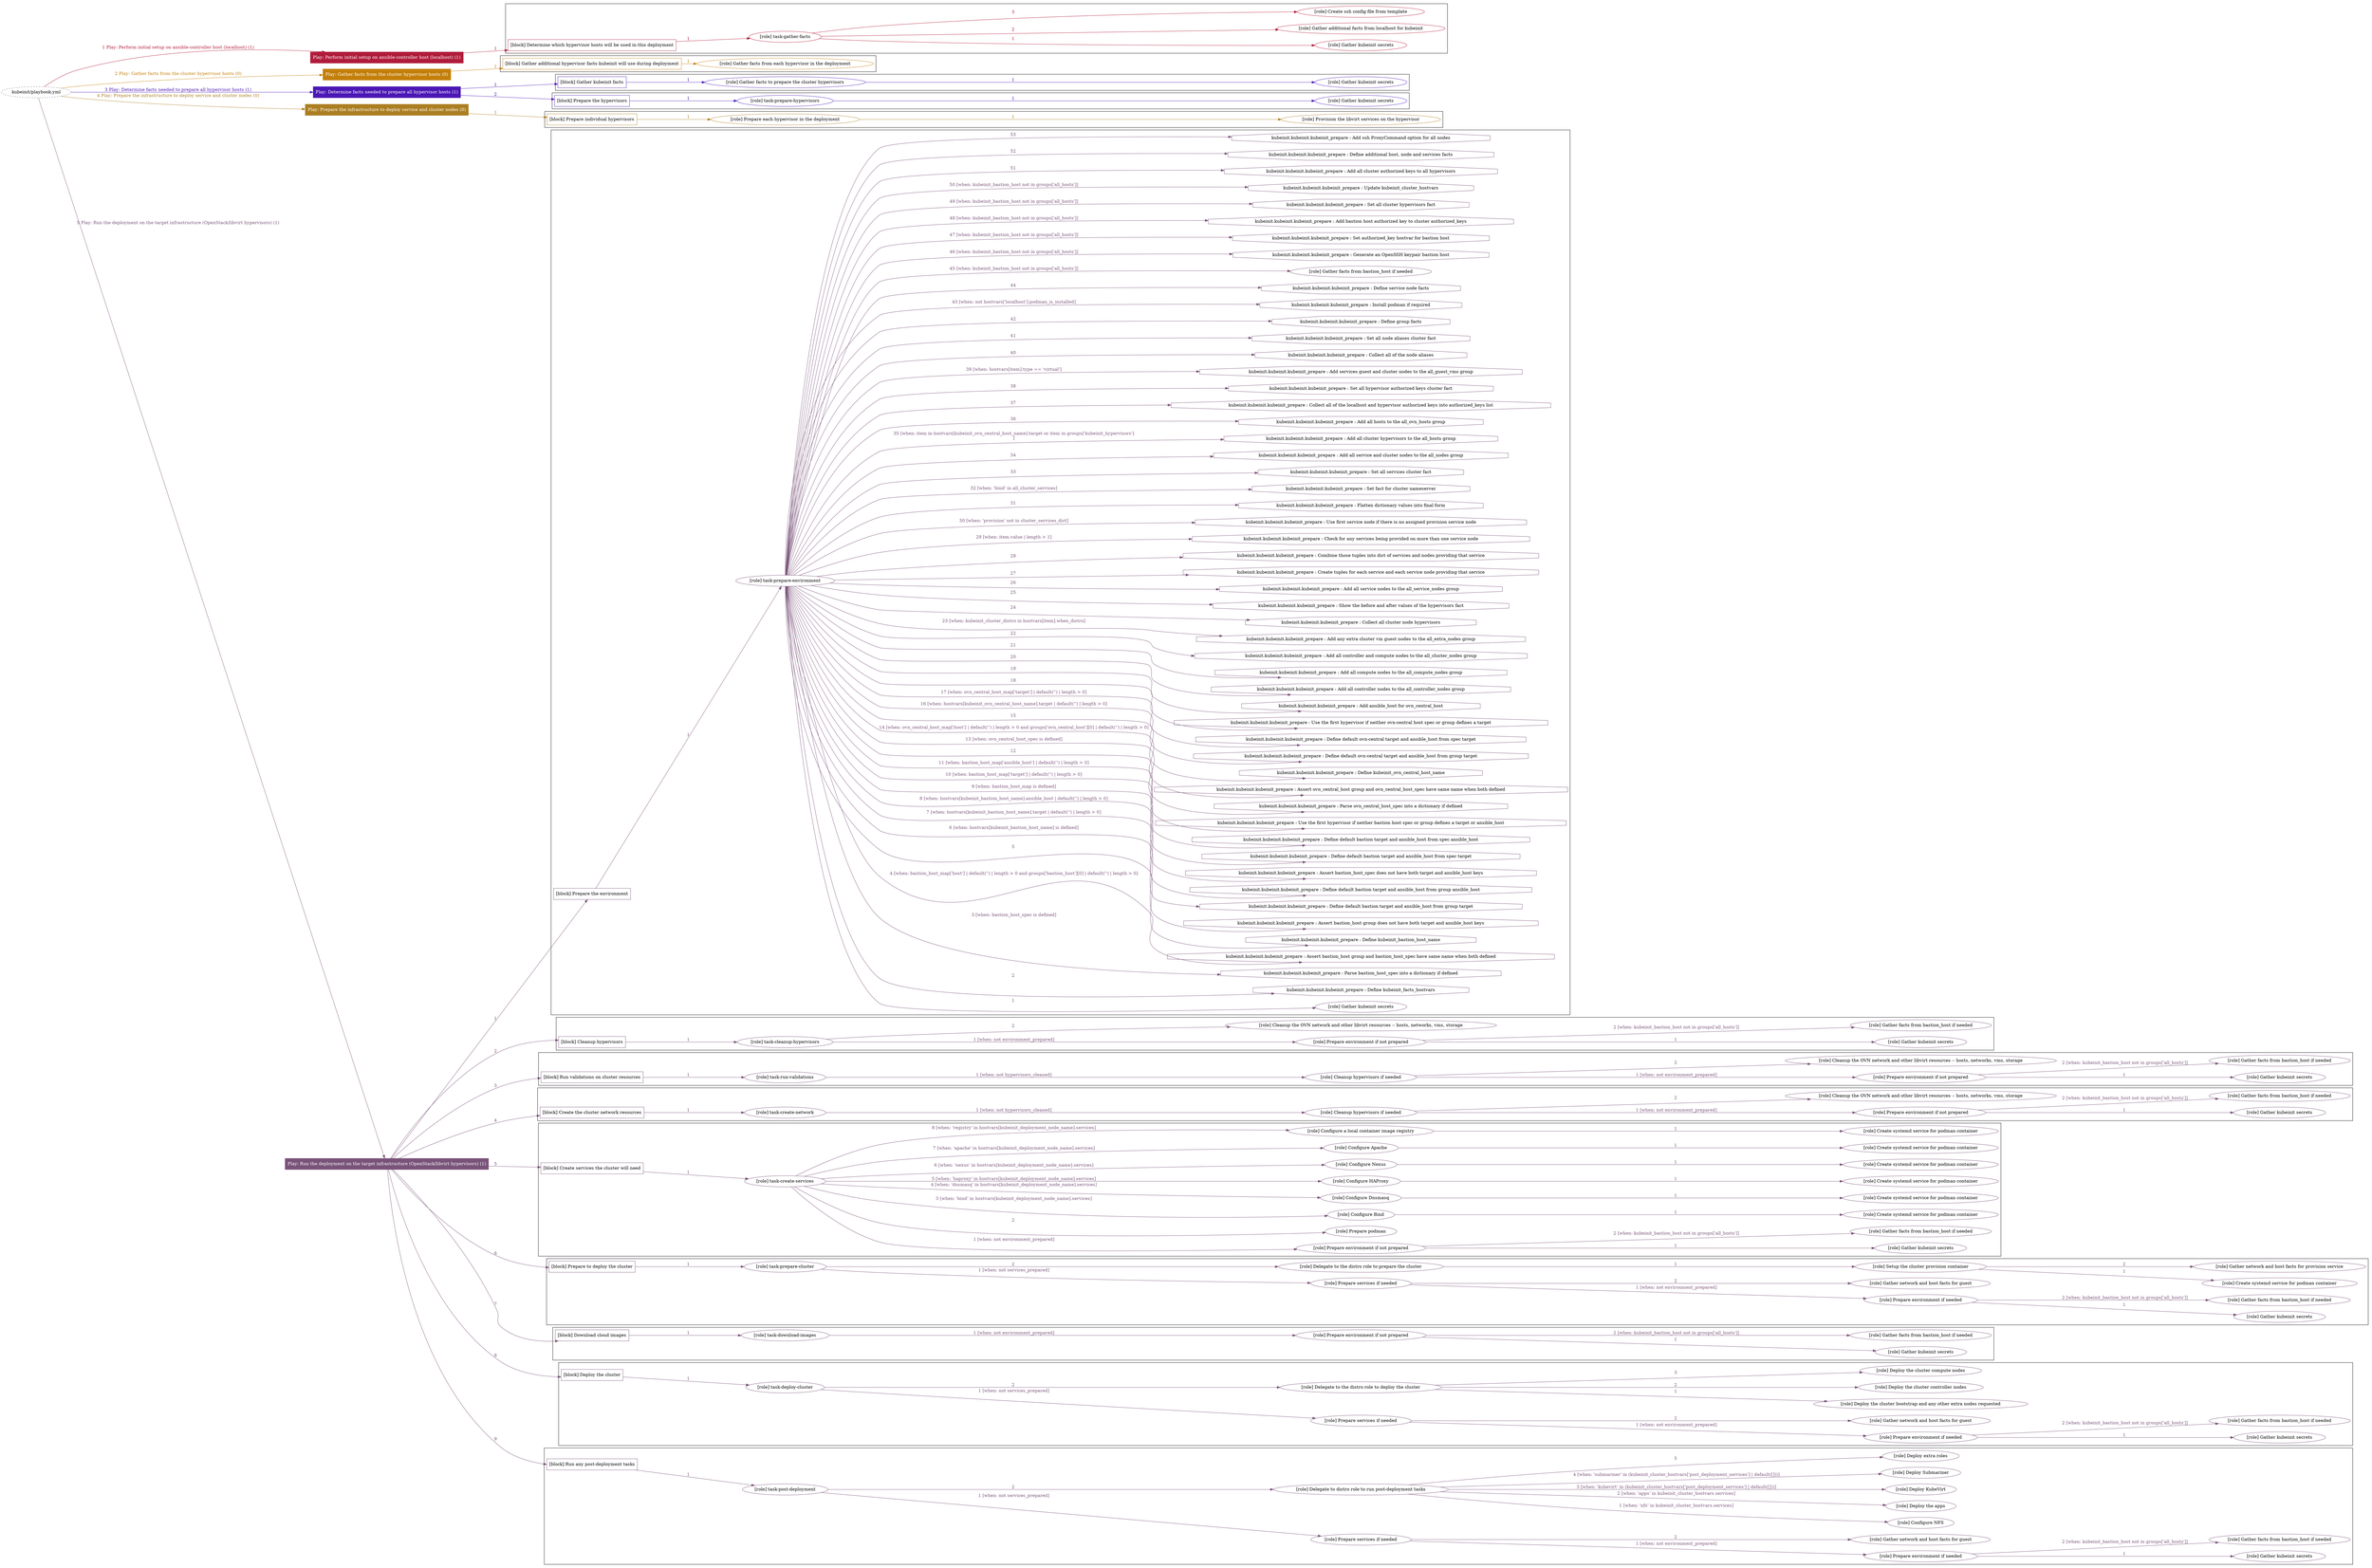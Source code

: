 digraph {
	graph [concentrate=true ordering=in rankdir=LR ratio=fill]
	edge [esep=5 sep=10]
	"kubeinit/playbook.yml" [URL="/home/runner/work/kubeinit/kubeinit/kubeinit/playbook.yml" id=playbook_d7385aa5 style=dotted]
	"kubeinit/playbook.yml" -> play_3e0a03bb [label="1 Play: Perform initial setup on ansible-controller host (localhost) (1)" color="#b01c3b" fontcolor="#b01c3b" id=edge_play_3e0a03bb labeltooltip="1 Play: Perform initial setup on ansible-controller host (localhost) (1)" tooltip="1 Play: Perform initial setup on ansible-controller host (localhost) (1)"]
	subgraph "Play: Perform initial setup on ansible-controller host (localhost) (1)" {
		play_3e0a03bb [label="Play: Perform initial setup on ansible-controller host (localhost) (1)" URL="/home/runner/work/kubeinit/kubeinit/kubeinit/playbook.yml" color="#b01c3b" fontcolor="#ffffff" id=play_3e0a03bb shape=box style=filled tooltip=localhost]
		play_3e0a03bb -> block_3e18bea9 [label=1 color="#b01c3b" fontcolor="#b01c3b" id=edge_block_3e18bea9 labeltooltip=1 tooltip=1]
		subgraph cluster_block_3e18bea9 {
			block_3e18bea9 [label="[block] Determine which hypervisor hosts will be used in this deployment" URL="/home/runner/work/kubeinit/kubeinit/kubeinit/playbook.yml" color="#b01c3b" id=block_3e18bea9 labeltooltip="Determine which hypervisor hosts will be used in this deployment" shape=box tooltip="Determine which hypervisor hosts will be used in this deployment"]
			block_3e18bea9 -> role_6b0e23e3 [label="1 " color="#b01c3b" fontcolor="#b01c3b" id=edge_role_6b0e23e3 labeltooltip="1 " tooltip="1 "]
			subgraph "task-gather-facts" {
				role_6b0e23e3 [label="[role] task-gather-facts" URL="/home/runner/work/kubeinit/kubeinit/kubeinit/playbook.yml" color="#b01c3b" id=role_6b0e23e3 tooltip="task-gather-facts"]
				role_6b0e23e3 -> role_5e2d0a30 [label="1 " color="#b01c3b" fontcolor="#b01c3b" id=edge_role_5e2d0a30 labeltooltip="1 " tooltip="1 "]
				subgraph "Gather kubeinit secrets" {
					role_5e2d0a30 [label="[role] Gather kubeinit secrets" URL="/home/runner/.ansible/collections/ansible_collections/kubeinit/kubeinit/roles/kubeinit_prepare/tasks/build_hypervisors_group.yml" color="#b01c3b" id=role_5e2d0a30 tooltip="Gather kubeinit secrets"]
				}
				role_6b0e23e3 -> role_4f28a8f0 [label="2 " color="#b01c3b" fontcolor="#b01c3b" id=edge_role_4f28a8f0 labeltooltip="2 " tooltip="2 "]
				subgraph "Gather additional facts from localhost for kubeinit" {
					role_4f28a8f0 [label="[role] Gather additional facts from localhost for kubeinit" URL="/home/runner/.ansible/collections/ansible_collections/kubeinit/kubeinit/roles/kubeinit_prepare/tasks/build_hypervisors_group.yml" color="#b01c3b" id=role_4f28a8f0 tooltip="Gather additional facts from localhost for kubeinit"]
				}
				role_6b0e23e3 -> role_336cc378 [label="3 " color="#b01c3b" fontcolor="#b01c3b" id=edge_role_336cc378 labeltooltip="3 " tooltip="3 "]
				subgraph "Create ssh config file from template" {
					role_336cc378 [label="[role] Create ssh config file from template" URL="/home/runner/.ansible/collections/ansible_collections/kubeinit/kubeinit/roles/kubeinit_prepare/tasks/build_hypervisors_group.yml" color="#b01c3b" id=role_336cc378 tooltip="Create ssh config file from template"]
				}
			}
		}
	}
	"kubeinit/playbook.yml" -> play_200072df [label="2 Play: Gather facts from the cluster hypervisor hosts (0)" color="#c37f09" fontcolor="#c37f09" id=edge_play_200072df labeltooltip="2 Play: Gather facts from the cluster hypervisor hosts (0)" tooltip="2 Play: Gather facts from the cluster hypervisor hosts (0)"]
	subgraph "Play: Gather facts from the cluster hypervisor hosts (0)" {
		play_200072df [label="Play: Gather facts from the cluster hypervisor hosts (0)" URL="/home/runner/work/kubeinit/kubeinit/kubeinit/playbook.yml" color="#c37f09" fontcolor="#ffffff" id=play_200072df shape=box style=filled tooltip="Play: Gather facts from the cluster hypervisor hosts (0)"]
		play_200072df -> block_0bc9e133 [label=1 color="#c37f09" fontcolor="#c37f09" id=edge_block_0bc9e133 labeltooltip=1 tooltip=1]
		subgraph cluster_block_0bc9e133 {
			block_0bc9e133 [label="[block] Gather additional hypervisor facts kubeinit will use during deployment" URL="/home/runner/work/kubeinit/kubeinit/kubeinit/playbook.yml" color="#c37f09" id=block_0bc9e133 labeltooltip="Gather additional hypervisor facts kubeinit will use during deployment" shape=box tooltip="Gather additional hypervisor facts kubeinit will use during deployment"]
			block_0bc9e133 -> role_a1c67895 [label="1 " color="#c37f09" fontcolor="#c37f09" id=edge_role_a1c67895 labeltooltip="1 " tooltip="1 "]
			subgraph "Gather facts from each hypervisor in the deployment" {
				role_a1c67895 [label="[role] Gather facts from each hypervisor in the deployment" URL="/home/runner/work/kubeinit/kubeinit/kubeinit/playbook.yml" color="#c37f09" id=role_a1c67895 tooltip="Gather facts from each hypervisor in the deployment"]
			}
		}
	}
	"kubeinit/playbook.yml" -> play_f873a4be [label="3 Play: Determine facts needed to prepare all hypervisor hosts (1)" color="#4b17b5" fontcolor="#4b17b5" id=edge_play_f873a4be labeltooltip="3 Play: Determine facts needed to prepare all hypervisor hosts (1)" tooltip="3 Play: Determine facts needed to prepare all hypervisor hosts (1)"]
	subgraph "Play: Determine facts needed to prepare all hypervisor hosts (1)" {
		play_f873a4be [label="Play: Determine facts needed to prepare all hypervisor hosts (1)" URL="/home/runner/work/kubeinit/kubeinit/kubeinit/playbook.yml" color="#4b17b5" fontcolor="#ffffff" id=play_f873a4be shape=box style=filled tooltip=localhost]
		play_f873a4be -> block_36c31c56 [label=1 color="#4b17b5" fontcolor="#4b17b5" id=edge_block_36c31c56 labeltooltip=1 tooltip=1]
		subgraph cluster_block_36c31c56 {
			block_36c31c56 [label="[block] Gather kubeinit facts" URL="/home/runner/work/kubeinit/kubeinit/kubeinit/playbook.yml" color="#4b17b5" id=block_36c31c56 labeltooltip="Gather kubeinit facts" shape=box tooltip="Gather kubeinit facts"]
			block_36c31c56 -> role_337e72dc [label="1 " color="#4b17b5" fontcolor="#4b17b5" id=edge_role_337e72dc labeltooltip="1 " tooltip="1 "]
			subgraph "Gather facts to prepare the cluster hypervisors" {
				role_337e72dc [label="[role] Gather facts to prepare the cluster hypervisors" URL="/home/runner/work/kubeinit/kubeinit/kubeinit/playbook.yml" color="#4b17b5" id=role_337e72dc tooltip="Gather facts to prepare the cluster hypervisors"]
				role_337e72dc -> role_59a1e6e7 [label="1 " color="#4b17b5" fontcolor="#4b17b5" id=edge_role_59a1e6e7 labeltooltip="1 " tooltip="1 "]
				subgraph "Gather kubeinit secrets" {
					role_59a1e6e7 [label="[role] Gather kubeinit secrets" URL="/home/runner/.ansible/collections/ansible_collections/kubeinit/kubeinit/roles/kubeinit_prepare/tasks/gather_kubeinit_facts.yml" color="#4b17b5" id=role_59a1e6e7 tooltip="Gather kubeinit secrets"]
				}
			}
		}
		play_f873a4be -> block_89836961 [label=2 color="#4b17b5" fontcolor="#4b17b5" id=edge_block_89836961 labeltooltip=2 tooltip=2]
		subgraph cluster_block_89836961 {
			block_89836961 [label="[block] Prepare the hypervisors" URL="/home/runner/work/kubeinit/kubeinit/kubeinit/playbook.yml" color="#4b17b5" id=block_89836961 labeltooltip="Prepare the hypervisors" shape=box tooltip="Prepare the hypervisors"]
			block_89836961 -> role_642e64b9 [label="1 " color="#4b17b5" fontcolor="#4b17b5" id=edge_role_642e64b9 labeltooltip="1 " tooltip="1 "]
			subgraph "task-prepare-hypervisors" {
				role_642e64b9 [label="[role] task-prepare-hypervisors" URL="/home/runner/work/kubeinit/kubeinit/kubeinit/playbook.yml" color="#4b17b5" id=role_642e64b9 tooltip="task-prepare-hypervisors"]
				role_642e64b9 -> role_73c37c8b [label="1 " color="#4b17b5" fontcolor="#4b17b5" id=edge_role_73c37c8b labeltooltip="1 " tooltip="1 "]
				subgraph "Gather kubeinit secrets" {
					role_73c37c8b [label="[role] Gather kubeinit secrets" URL="/home/runner/.ansible/collections/ansible_collections/kubeinit/kubeinit/roles/kubeinit_prepare/tasks/gather_kubeinit_facts.yml" color="#4b17b5" id=role_73c37c8b tooltip="Gather kubeinit secrets"]
				}
			}
		}
	}
	"kubeinit/playbook.yml" -> play_107b3cc1 [label="4 Play: Prepare the infrastructure to deploy service and cluster nodes (0)" color="#ab7e21" fontcolor="#ab7e21" id=edge_play_107b3cc1 labeltooltip="4 Play: Prepare the infrastructure to deploy service and cluster nodes (0)" tooltip="4 Play: Prepare the infrastructure to deploy service and cluster nodes (0)"]
	subgraph "Play: Prepare the infrastructure to deploy service and cluster nodes (0)" {
		play_107b3cc1 [label="Play: Prepare the infrastructure to deploy service and cluster nodes (0)" URL="/home/runner/work/kubeinit/kubeinit/kubeinit/playbook.yml" color="#ab7e21" fontcolor="#ffffff" id=play_107b3cc1 shape=box style=filled tooltip="Play: Prepare the infrastructure to deploy service and cluster nodes (0)"]
		play_107b3cc1 -> block_424c5943 [label=1 color="#ab7e21" fontcolor="#ab7e21" id=edge_block_424c5943 labeltooltip=1 tooltip=1]
		subgraph cluster_block_424c5943 {
			block_424c5943 [label="[block] Prepare individual hypervisors" URL="/home/runner/work/kubeinit/kubeinit/kubeinit/playbook.yml" color="#ab7e21" id=block_424c5943 labeltooltip="Prepare individual hypervisors" shape=box tooltip="Prepare individual hypervisors"]
			block_424c5943 -> role_12963439 [label="1 " color="#ab7e21" fontcolor="#ab7e21" id=edge_role_12963439 labeltooltip="1 " tooltip="1 "]
			subgraph "Prepare each hypervisor in the deployment" {
				role_12963439 [label="[role] Prepare each hypervisor in the deployment" URL="/home/runner/work/kubeinit/kubeinit/kubeinit/playbook.yml" color="#ab7e21" id=role_12963439 tooltip="Prepare each hypervisor in the deployment"]
				role_12963439 -> role_46f54658 [label="1 " color="#ab7e21" fontcolor="#ab7e21" id=edge_role_46f54658 labeltooltip="1 " tooltip="1 "]
				subgraph "Provision the libvirt services on the hypervisor" {
					role_46f54658 [label="[role] Provision the libvirt services on the hypervisor" URL="/home/runner/.ansible/collections/ansible_collections/kubeinit/kubeinit/roles/kubeinit_prepare/tasks/prepare_hypervisor.yml" color="#ab7e21" id=role_46f54658 tooltip="Provision the libvirt services on the hypervisor"]
				}
			}
		}
	}
	"kubeinit/playbook.yml" -> play_b1a0f481 [label="5 Play: Run the deployment on the target infrastructure (OpenStack/libvirt hypervisors) (1)" color="#795379" fontcolor="#795379" id=edge_play_b1a0f481 labeltooltip="5 Play: Run the deployment on the target infrastructure (OpenStack/libvirt hypervisors) (1)" tooltip="5 Play: Run the deployment on the target infrastructure (OpenStack/libvirt hypervisors) (1)"]
	subgraph "Play: Run the deployment on the target infrastructure (OpenStack/libvirt hypervisors) (1)" {
		play_b1a0f481 [label="Play: Run the deployment on the target infrastructure (OpenStack/libvirt hypervisors) (1)" URL="/home/runner/work/kubeinit/kubeinit/kubeinit/playbook.yml" color="#795379" fontcolor="#ffffff" id=play_b1a0f481 shape=box style=filled tooltip=localhost]
		play_b1a0f481 -> block_9b29b49c [label=1 color="#795379" fontcolor="#795379" id=edge_block_9b29b49c labeltooltip=1 tooltip=1]
		subgraph cluster_block_9b29b49c {
			block_9b29b49c [label="[block] Prepare the environment" URL="/home/runner/work/kubeinit/kubeinit/kubeinit/playbook.yml" color="#795379" id=block_9b29b49c labeltooltip="Prepare the environment" shape=box tooltip="Prepare the environment"]
			block_9b29b49c -> role_08861f6e [label="1 " color="#795379" fontcolor="#795379" id=edge_role_08861f6e labeltooltip="1 " tooltip="1 "]
			subgraph "task-prepare-environment" {
				role_08861f6e [label="[role] task-prepare-environment" URL="/home/runner/work/kubeinit/kubeinit/kubeinit/playbook.yml" color="#795379" id=role_08861f6e tooltip="task-prepare-environment"]
				role_08861f6e -> role_fb1f2785 [label="1 " color="#795379" fontcolor="#795379" id=edge_role_fb1f2785 labeltooltip="1 " tooltip="1 "]
				subgraph "Gather kubeinit secrets" {
					role_fb1f2785 [label="[role] Gather kubeinit secrets" URL="/home/runner/.ansible/collections/ansible_collections/kubeinit/kubeinit/roles/kubeinit_prepare/tasks/gather_kubeinit_facts.yml" color="#795379" id=role_fb1f2785 tooltip="Gather kubeinit secrets"]
				}
				task_b7c199d2 [label="kubeinit.kubeinit.kubeinit_prepare : Define kubeinit_facts_hostvars" URL="/home/runner/.ansible/collections/ansible_collections/kubeinit/kubeinit/roles/kubeinit_prepare/tasks/main.yml" color="#795379" id=task_b7c199d2 shape=octagon tooltip="kubeinit.kubeinit.kubeinit_prepare : Define kubeinit_facts_hostvars"]
				role_08861f6e -> task_b7c199d2 [label="2 " color="#795379" fontcolor="#795379" id=edge_task_b7c199d2 labeltooltip="2 " tooltip="2 "]
				task_36e3b59c [label="kubeinit.kubeinit.kubeinit_prepare : Parse bastion_host_spec into a dictionary if defined" URL="/home/runner/.ansible/collections/ansible_collections/kubeinit/kubeinit/roles/kubeinit_prepare/tasks/main.yml" color="#795379" id=task_36e3b59c shape=octagon tooltip="kubeinit.kubeinit.kubeinit_prepare : Parse bastion_host_spec into a dictionary if defined"]
				role_08861f6e -> task_36e3b59c [label="3 [when: bastion_host_spec is defined]" color="#795379" fontcolor="#795379" id=edge_task_36e3b59c labeltooltip="3 [when: bastion_host_spec is defined]" tooltip="3 [when: bastion_host_spec is defined]"]
				task_7f726cbd [label="kubeinit.kubeinit.kubeinit_prepare : Assert bastion_host group and bastion_host_spec have same name when both defined" URL="/home/runner/.ansible/collections/ansible_collections/kubeinit/kubeinit/roles/kubeinit_prepare/tasks/main.yml" color="#795379" id=task_7f726cbd shape=octagon tooltip="kubeinit.kubeinit.kubeinit_prepare : Assert bastion_host group and bastion_host_spec have same name when both defined"]
				role_08861f6e -> task_7f726cbd [label="4 [when: bastion_host_map['host'] | default('') | length > 0 and groups['bastion_host'][0] | default('') | length > 0]" color="#795379" fontcolor="#795379" id=edge_task_7f726cbd labeltooltip="4 [when: bastion_host_map['host'] | default('') | length > 0 and groups['bastion_host'][0] | default('') | length > 0]" tooltip="4 [when: bastion_host_map['host'] | default('') | length > 0 and groups['bastion_host'][0] | default('') | length > 0]"]
				task_c8d0b122 [label="kubeinit.kubeinit.kubeinit_prepare : Define kubeinit_bastion_host_name" URL="/home/runner/.ansible/collections/ansible_collections/kubeinit/kubeinit/roles/kubeinit_prepare/tasks/main.yml" color="#795379" id=task_c8d0b122 shape=octagon tooltip="kubeinit.kubeinit.kubeinit_prepare : Define kubeinit_bastion_host_name"]
				role_08861f6e -> task_c8d0b122 [label="5 " color="#795379" fontcolor="#795379" id=edge_task_c8d0b122 labeltooltip="5 " tooltip="5 "]
				task_49a9a6c3 [label="kubeinit.kubeinit.kubeinit_prepare : Assert bastion_host group does not have both target and ansible_host keys" URL="/home/runner/.ansible/collections/ansible_collections/kubeinit/kubeinit/roles/kubeinit_prepare/tasks/main.yml" color="#795379" id=task_49a9a6c3 shape=octagon tooltip="kubeinit.kubeinit.kubeinit_prepare : Assert bastion_host group does not have both target and ansible_host keys"]
				role_08861f6e -> task_49a9a6c3 [label="6 [when: hostvars[kubeinit_bastion_host_name] is defined]" color="#795379" fontcolor="#795379" id=edge_task_49a9a6c3 labeltooltip="6 [when: hostvars[kubeinit_bastion_host_name] is defined]" tooltip="6 [when: hostvars[kubeinit_bastion_host_name] is defined]"]
				task_ddd6b3e2 [label="kubeinit.kubeinit.kubeinit_prepare : Define default bastion target and ansible_host from group target" URL="/home/runner/.ansible/collections/ansible_collections/kubeinit/kubeinit/roles/kubeinit_prepare/tasks/main.yml" color="#795379" id=task_ddd6b3e2 shape=octagon tooltip="kubeinit.kubeinit.kubeinit_prepare : Define default bastion target and ansible_host from group target"]
				role_08861f6e -> task_ddd6b3e2 [label="7 [when: hostvars[kubeinit_bastion_host_name].target | default('') | length > 0]" color="#795379" fontcolor="#795379" id=edge_task_ddd6b3e2 labeltooltip="7 [when: hostvars[kubeinit_bastion_host_name].target | default('') | length > 0]" tooltip="7 [when: hostvars[kubeinit_bastion_host_name].target | default('') | length > 0]"]
				task_8184e05d [label="kubeinit.kubeinit.kubeinit_prepare : Define default bastion target and ansible_host from group ansible_host" URL="/home/runner/.ansible/collections/ansible_collections/kubeinit/kubeinit/roles/kubeinit_prepare/tasks/main.yml" color="#795379" id=task_8184e05d shape=octagon tooltip="kubeinit.kubeinit.kubeinit_prepare : Define default bastion target and ansible_host from group ansible_host"]
				role_08861f6e -> task_8184e05d [label="8 [when: hostvars[kubeinit_bastion_host_name].ansible_host | default('') | length > 0]" color="#795379" fontcolor="#795379" id=edge_task_8184e05d labeltooltip="8 [when: hostvars[kubeinit_bastion_host_name].ansible_host | default('') | length > 0]" tooltip="8 [when: hostvars[kubeinit_bastion_host_name].ansible_host | default('') | length > 0]"]
				task_a0f0f7de [label="kubeinit.kubeinit.kubeinit_prepare : Assert bastion_host_spec does not have both target and ansible_host keys" URL="/home/runner/.ansible/collections/ansible_collections/kubeinit/kubeinit/roles/kubeinit_prepare/tasks/main.yml" color="#795379" id=task_a0f0f7de shape=octagon tooltip="kubeinit.kubeinit.kubeinit_prepare : Assert bastion_host_spec does not have both target and ansible_host keys"]
				role_08861f6e -> task_a0f0f7de [label="9 [when: bastion_host_map is defined]" color="#795379" fontcolor="#795379" id=edge_task_a0f0f7de labeltooltip="9 [when: bastion_host_map is defined]" tooltip="9 [when: bastion_host_map is defined]"]
				task_c6e8e829 [label="kubeinit.kubeinit.kubeinit_prepare : Define default bastion target and ansible_host from spec target" URL="/home/runner/.ansible/collections/ansible_collections/kubeinit/kubeinit/roles/kubeinit_prepare/tasks/main.yml" color="#795379" id=task_c6e8e829 shape=octagon tooltip="kubeinit.kubeinit.kubeinit_prepare : Define default bastion target and ansible_host from spec target"]
				role_08861f6e -> task_c6e8e829 [label="10 [when: bastion_host_map['target'] | default('') | length > 0]" color="#795379" fontcolor="#795379" id=edge_task_c6e8e829 labeltooltip="10 [when: bastion_host_map['target'] | default('') | length > 0]" tooltip="10 [when: bastion_host_map['target'] | default('') | length > 0]"]
				task_131ebda0 [label="kubeinit.kubeinit.kubeinit_prepare : Define default bastion target and ansible_host from spec ansible_host" URL="/home/runner/.ansible/collections/ansible_collections/kubeinit/kubeinit/roles/kubeinit_prepare/tasks/main.yml" color="#795379" id=task_131ebda0 shape=octagon tooltip="kubeinit.kubeinit.kubeinit_prepare : Define default bastion target and ansible_host from spec ansible_host"]
				role_08861f6e -> task_131ebda0 [label="11 [when: bastion_host_map['ansible_host'] | default('') | length > 0]" color="#795379" fontcolor="#795379" id=edge_task_131ebda0 labeltooltip="11 [when: bastion_host_map['ansible_host'] | default('') | length > 0]" tooltip="11 [when: bastion_host_map['ansible_host'] | default('') | length > 0]"]
				task_2a336666 [label="kubeinit.kubeinit.kubeinit_prepare : Use the first hypervisor if neither bastion host spec or group defines a target or ansible_host" URL="/home/runner/.ansible/collections/ansible_collections/kubeinit/kubeinit/roles/kubeinit_prepare/tasks/main.yml" color="#795379" id=task_2a336666 shape=octagon tooltip="kubeinit.kubeinit.kubeinit_prepare : Use the first hypervisor if neither bastion host spec or group defines a target or ansible_host"]
				role_08861f6e -> task_2a336666 [label="12 " color="#795379" fontcolor="#795379" id=edge_task_2a336666 labeltooltip="12 " tooltip="12 "]
				task_1fcedc5f [label="kubeinit.kubeinit.kubeinit_prepare : Parse ovn_central_host_spec into a dictionary if defined" URL="/home/runner/.ansible/collections/ansible_collections/kubeinit/kubeinit/roles/kubeinit_prepare/tasks/main.yml" color="#795379" id=task_1fcedc5f shape=octagon tooltip="kubeinit.kubeinit.kubeinit_prepare : Parse ovn_central_host_spec into a dictionary if defined"]
				role_08861f6e -> task_1fcedc5f [label="13 [when: ovn_central_host_spec is defined]" color="#795379" fontcolor="#795379" id=edge_task_1fcedc5f labeltooltip="13 [when: ovn_central_host_spec is defined]" tooltip="13 [when: ovn_central_host_spec is defined]"]
				task_4815133b [label="kubeinit.kubeinit.kubeinit_prepare : Assert ovn_central_host group and ovn_central_host_spec have same name when both defined" URL="/home/runner/.ansible/collections/ansible_collections/kubeinit/kubeinit/roles/kubeinit_prepare/tasks/main.yml" color="#795379" id=task_4815133b shape=octagon tooltip="kubeinit.kubeinit.kubeinit_prepare : Assert ovn_central_host group and ovn_central_host_spec have same name when both defined"]
				role_08861f6e -> task_4815133b [label="14 [when: ovn_central_host_map['host'] | default('') | length > 0 and groups['ovn_central_host'][0] | default('') | length > 0]" color="#795379" fontcolor="#795379" id=edge_task_4815133b labeltooltip="14 [when: ovn_central_host_map['host'] | default('') | length > 0 and groups['ovn_central_host'][0] | default('') | length > 0]" tooltip="14 [when: ovn_central_host_map['host'] | default('') | length > 0 and groups['ovn_central_host'][0] | default('') | length > 0]"]
				task_74f726ce [label="kubeinit.kubeinit.kubeinit_prepare : Define kubeinit_ovn_central_host_name" URL="/home/runner/.ansible/collections/ansible_collections/kubeinit/kubeinit/roles/kubeinit_prepare/tasks/main.yml" color="#795379" id=task_74f726ce shape=octagon tooltip="kubeinit.kubeinit.kubeinit_prepare : Define kubeinit_ovn_central_host_name"]
				role_08861f6e -> task_74f726ce [label="15 " color="#795379" fontcolor="#795379" id=edge_task_74f726ce labeltooltip="15 " tooltip="15 "]
				task_da9442f8 [label="kubeinit.kubeinit.kubeinit_prepare : Define default ovn-central target and ansible_host from group target" URL="/home/runner/.ansible/collections/ansible_collections/kubeinit/kubeinit/roles/kubeinit_prepare/tasks/main.yml" color="#795379" id=task_da9442f8 shape=octagon tooltip="kubeinit.kubeinit.kubeinit_prepare : Define default ovn-central target and ansible_host from group target"]
				role_08861f6e -> task_da9442f8 [label="16 [when: hostvars[kubeinit_ovn_central_host_name].target | default('') | length > 0]" color="#795379" fontcolor="#795379" id=edge_task_da9442f8 labeltooltip="16 [when: hostvars[kubeinit_ovn_central_host_name].target | default('') | length > 0]" tooltip="16 [when: hostvars[kubeinit_ovn_central_host_name].target | default('') | length > 0]"]
				task_13e5cbd7 [label="kubeinit.kubeinit.kubeinit_prepare : Define default ovn-central target and ansible_host from spec target" URL="/home/runner/.ansible/collections/ansible_collections/kubeinit/kubeinit/roles/kubeinit_prepare/tasks/main.yml" color="#795379" id=task_13e5cbd7 shape=octagon tooltip="kubeinit.kubeinit.kubeinit_prepare : Define default ovn-central target and ansible_host from spec target"]
				role_08861f6e -> task_13e5cbd7 [label="17 [when: ovn_central_host_map['target'] | default('') | length > 0]" color="#795379" fontcolor="#795379" id=edge_task_13e5cbd7 labeltooltip="17 [when: ovn_central_host_map['target'] | default('') | length > 0]" tooltip="17 [when: ovn_central_host_map['target'] | default('') | length > 0]"]
				task_861fc857 [label="kubeinit.kubeinit.kubeinit_prepare : Use the first hypervisor if neither ovn-central host spec or group defines a target" URL="/home/runner/.ansible/collections/ansible_collections/kubeinit/kubeinit/roles/kubeinit_prepare/tasks/main.yml" color="#795379" id=task_861fc857 shape=octagon tooltip="kubeinit.kubeinit.kubeinit_prepare : Use the first hypervisor if neither ovn-central host spec or group defines a target"]
				role_08861f6e -> task_861fc857 [label="18 " color="#795379" fontcolor="#795379" id=edge_task_861fc857 labeltooltip="18 " tooltip="18 "]
				task_21c270a7 [label="kubeinit.kubeinit.kubeinit_prepare : Add ansible_host for ovn_central_host" URL="/home/runner/.ansible/collections/ansible_collections/kubeinit/kubeinit/roles/kubeinit_prepare/tasks/main.yml" color="#795379" id=task_21c270a7 shape=octagon tooltip="kubeinit.kubeinit.kubeinit_prepare : Add ansible_host for ovn_central_host"]
				role_08861f6e -> task_21c270a7 [label="19 " color="#795379" fontcolor="#795379" id=edge_task_21c270a7 labeltooltip="19 " tooltip="19 "]
				task_6a5b868f [label="kubeinit.kubeinit.kubeinit_prepare : Add all controller nodes to the all_controller_nodes group" URL="/home/runner/.ansible/collections/ansible_collections/kubeinit/kubeinit/roles/kubeinit_prepare/tasks/prepare_groups.yml" color="#795379" id=task_6a5b868f shape=octagon tooltip="kubeinit.kubeinit.kubeinit_prepare : Add all controller nodes to the all_controller_nodes group"]
				role_08861f6e -> task_6a5b868f [label="20 " color="#795379" fontcolor="#795379" id=edge_task_6a5b868f labeltooltip="20 " tooltip="20 "]
				task_699c4230 [label="kubeinit.kubeinit.kubeinit_prepare : Add all compute nodes to the all_compute_nodes group" URL="/home/runner/.ansible/collections/ansible_collections/kubeinit/kubeinit/roles/kubeinit_prepare/tasks/prepare_groups.yml" color="#795379" id=task_699c4230 shape=octagon tooltip="kubeinit.kubeinit.kubeinit_prepare : Add all compute nodes to the all_compute_nodes group"]
				role_08861f6e -> task_699c4230 [label="21 " color="#795379" fontcolor="#795379" id=edge_task_699c4230 labeltooltip="21 " tooltip="21 "]
				task_efe869ed [label="kubeinit.kubeinit.kubeinit_prepare : Add all controller and compute nodes to the all_cluster_nodes group" URL="/home/runner/.ansible/collections/ansible_collections/kubeinit/kubeinit/roles/kubeinit_prepare/tasks/prepare_groups.yml" color="#795379" id=task_efe869ed shape=octagon tooltip="kubeinit.kubeinit.kubeinit_prepare : Add all controller and compute nodes to the all_cluster_nodes group"]
				role_08861f6e -> task_efe869ed [label="22 " color="#795379" fontcolor="#795379" id=edge_task_efe869ed labeltooltip="22 " tooltip="22 "]
				task_5d7a1525 [label="kubeinit.kubeinit.kubeinit_prepare : Add any extra cluster vm guest nodes to the all_extra_nodes group" URL="/home/runner/.ansible/collections/ansible_collections/kubeinit/kubeinit/roles/kubeinit_prepare/tasks/prepare_groups.yml" color="#795379" id=task_5d7a1525 shape=octagon tooltip="kubeinit.kubeinit.kubeinit_prepare : Add any extra cluster vm guest nodes to the all_extra_nodes group"]
				role_08861f6e -> task_5d7a1525 [label="23 [when: kubeinit_cluster_distro in hostvars[item].when_distro]" color="#795379" fontcolor="#795379" id=edge_task_5d7a1525 labeltooltip="23 [when: kubeinit_cluster_distro in hostvars[item].when_distro]" tooltip="23 [when: kubeinit_cluster_distro in hostvars[item].when_distro]"]
				task_6ad70262 [label="kubeinit.kubeinit.kubeinit_prepare : Collect all cluster node hypervisors" URL="/home/runner/.ansible/collections/ansible_collections/kubeinit/kubeinit/roles/kubeinit_prepare/tasks/prepare_groups.yml" color="#795379" id=task_6ad70262 shape=octagon tooltip="kubeinit.kubeinit.kubeinit_prepare : Collect all cluster node hypervisors"]
				role_08861f6e -> task_6ad70262 [label="24 " color="#795379" fontcolor="#795379" id=edge_task_6ad70262 labeltooltip="24 " tooltip="24 "]
				task_53520ac3 [label="kubeinit.kubeinit.kubeinit_prepare : Show the before and after values of the hypervisors fact" URL="/home/runner/.ansible/collections/ansible_collections/kubeinit/kubeinit/roles/kubeinit_prepare/tasks/prepare_groups.yml" color="#795379" id=task_53520ac3 shape=octagon tooltip="kubeinit.kubeinit.kubeinit_prepare : Show the before and after values of the hypervisors fact"]
				role_08861f6e -> task_53520ac3 [label="25 " color="#795379" fontcolor="#795379" id=edge_task_53520ac3 labeltooltip="25 " tooltip="25 "]
				task_a33925db [label="kubeinit.kubeinit.kubeinit_prepare : Add all service nodes to the all_service_nodes group" URL="/home/runner/.ansible/collections/ansible_collections/kubeinit/kubeinit/roles/kubeinit_prepare/tasks/prepare_groups.yml" color="#795379" id=task_a33925db shape=octagon tooltip="kubeinit.kubeinit.kubeinit_prepare : Add all service nodes to the all_service_nodes group"]
				role_08861f6e -> task_a33925db [label="26 " color="#795379" fontcolor="#795379" id=edge_task_a33925db labeltooltip="26 " tooltip="26 "]
				task_0a058a7c [label="kubeinit.kubeinit.kubeinit_prepare : Create tuples for each service and each service node providing that service" URL="/home/runner/.ansible/collections/ansible_collections/kubeinit/kubeinit/roles/kubeinit_prepare/tasks/prepare_groups.yml" color="#795379" id=task_0a058a7c shape=octagon tooltip="kubeinit.kubeinit.kubeinit_prepare : Create tuples for each service and each service node providing that service"]
				role_08861f6e -> task_0a058a7c [label="27 " color="#795379" fontcolor="#795379" id=edge_task_0a058a7c labeltooltip="27 " tooltip="27 "]
				task_a61b4971 [label="kubeinit.kubeinit.kubeinit_prepare : Combine those tuples into dict of services and nodes providing that service" URL="/home/runner/.ansible/collections/ansible_collections/kubeinit/kubeinit/roles/kubeinit_prepare/tasks/prepare_groups.yml" color="#795379" id=task_a61b4971 shape=octagon tooltip="kubeinit.kubeinit.kubeinit_prepare : Combine those tuples into dict of services and nodes providing that service"]
				role_08861f6e -> task_a61b4971 [label="28 " color="#795379" fontcolor="#795379" id=edge_task_a61b4971 labeltooltip="28 " tooltip="28 "]
				task_dd8af6a7 [label="kubeinit.kubeinit.kubeinit_prepare : Check for any services being provided on more than one service node" URL="/home/runner/.ansible/collections/ansible_collections/kubeinit/kubeinit/roles/kubeinit_prepare/tasks/prepare_groups.yml" color="#795379" id=task_dd8af6a7 shape=octagon tooltip="kubeinit.kubeinit.kubeinit_prepare : Check for any services being provided on more than one service node"]
				role_08861f6e -> task_dd8af6a7 [label="29 [when: item.value | length > 1]" color="#795379" fontcolor="#795379" id=edge_task_dd8af6a7 labeltooltip="29 [when: item.value | length > 1]" tooltip="29 [when: item.value | length > 1]"]
				task_bcab43ab [label="kubeinit.kubeinit.kubeinit_prepare : Use first service node if there is no assigned provision service node" URL="/home/runner/.ansible/collections/ansible_collections/kubeinit/kubeinit/roles/kubeinit_prepare/tasks/prepare_groups.yml" color="#795379" id=task_bcab43ab shape=octagon tooltip="kubeinit.kubeinit.kubeinit_prepare : Use first service node if there is no assigned provision service node"]
				role_08861f6e -> task_bcab43ab [label="30 [when: 'provision' not in cluster_services_dict]" color="#795379" fontcolor="#795379" id=edge_task_bcab43ab labeltooltip="30 [when: 'provision' not in cluster_services_dict]" tooltip="30 [when: 'provision' not in cluster_services_dict]"]
				task_9d358975 [label="kubeinit.kubeinit.kubeinit_prepare : Flatten dictionary values into final form" URL="/home/runner/.ansible/collections/ansible_collections/kubeinit/kubeinit/roles/kubeinit_prepare/tasks/prepare_groups.yml" color="#795379" id=task_9d358975 shape=octagon tooltip="kubeinit.kubeinit.kubeinit_prepare : Flatten dictionary values into final form"]
				role_08861f6e -> task_9d358975 [label="31 " color="#795379" fontcolor="#795379" id=edge_task_9d358975 labeltooltip="31 " tooltip="31 "]
				task_5e1bec55 [label="kubeinit.kubeinit.kubeinit_prepare : Set fact for cluster nameserver" URL="/home/runner/.ansible/collections/ansible_collections/kubeinit/kubeinit/roles/kubeinit_prepare/tasks/prepare_groups.yml" color="#795379" id=task_5e1bec55 shape=octagon tooltip="kubeinit.kubeinit.kubeinit_prepare : Set fact for cluster nameserver"]
				role_08861f6e -> task_5e1bec55 [label="32 [when: 'bind' in all_cluster_services]" color="#795379" fontcolor="#795379" id=edge_task_5e1bec55 labeltooltip="32 [when: 'bind' in all_cluster_services]" tooltip="32 [when: 'bind' in all_cluster_services]"]
				task_c7ebb683 [label="kubeinit.kubeinit.kubeinit_prepare : Set all services cluster fact" URL="/home/runner/.ansible/collections/ansible_collections/kubeinit/kubeinit/roles/kubeinit_prepare/tasks/prepare_groups.yml" color="#795379" id=task_c7ebb683 shape=octagon tooltip="kubeinit.kubeinit.kubeinit_prepare : Set all services cluster fact"]
				role_08861f6e -> task_c7ebb683 [label="33 " color="#795379" fontcolor="#795379" id=edge_task_c7ebb683 labeltooltip="33 " tooltip="33 "]
				task_d5b64f6f [label="kubeinit.kubeinit.kubeinit_prepare : Add all service and cluster nodes to the all_nodes group" URL="/home/runner/.ansible/collections/ansible_collections/kubeinit/kubeinit/roles/kubeinit_prepare/tasks/prepare_groups.yml" color="#795379" id=task_d5b64f6f shape=octagon tooltip="kubeinit.kubeinit.kubeinit_prepare : Add all service and cluster nodes to the all_nodes group"]
				role_08861f6e -> task_d5b64f6f [label="34 " color="#795379" fontcolor="#795379" id=edge_task_d5b64f6f labeltooltip="34 " tooltip="34 "]
				task_ad93bdff [label="kubeinit.kubeinit.kubeinit_prepare : Add all cluster hypervisors to the all_hosts group" URL="/home/runner/.ansible/collections/ansible_collections/kubeinit/kubeinit/roles/kubeinit_prepare/tasks/prepare_groups.yml" color="#795379" id=task_ad93bdff shape=octagon tooltip="kubeinit.kubeinit.kubeinit_prepare : Add all cluster hypervisors to the all_hosts group"]
				role_08861f6e -> task_ad93bdff [label="35 [when: item in hostvars[kubeinit_ovn_central_host_name].target or item in groups['kubeinit_hypervisors']
]" color="#795379" fontcolor="#795379" id=edge_task_ad93bdff labeltooltip="35 [when: item in hostvars[kubeinit_ovn_central_host_name].target or item in groups['kubeinit_hypervisors']
]" tooltip="35 [when: item in hostvars[kubeinit_ovn_central_host_name].target or item in groups['kubeinit_hypervisors']
]"]
				task_5b95884d [label="kubeinit.kubeinit.kubeinit_prepare : Add all hosts to the all_ovn_hosts group" URL="/home/runner/.ansible/collections/ansible_collections/kubeinit/kubeinit/roles/kubeinit_prepare/tasks/prepare_groups.yml" color="#795379" id=task_5b95884d shape=octagon tooltip="kubeinit.kubeinit.kubeinit_prepare : Add all hosts to the all_ovn_hosts group"]
				role_08861f6e -> task_5b95884d [label="36 " color="#795379" fontcolor="#795379" id=edge_task_5b95884d labeltooltip="36 " tooltip="36 "]
				task_8306ff81 [label="kubeinit.kubeinit.kubeinit_prepare : Collect all of the localhost and hypervisor authorized keys into authorized_keys list" URL="/home/runner/.ansible/collections/ansible_collections/kubeinit/kubeinit/roles/kubeinit_prepare/tasks/prepare_groups.yml" color="#795379" id=task_8306ff81 shape=octagon tooltip="kubeinit.kubeinit.kubeinit_prepare : Collect all of the localhost and hypervisor authorized keys into authorized_keys list"]
				role_08861f6e -> task_8306ff81 [label="37 " color="#795379" fontcolor="#795379" id=edge_task_8306ff81 labeltooltip="37 " tooltip="37 "]
				task_bb737778 [label="kubeinit.kubeinit.kubeinit_prepare : Set all hypervisor authorized keys cluster fact" URL="/home/runner/.ansible/collections/ansible_collections/kubeinit/kubeinit/roles/kubeinit_prepare/tasks/prepare_groups.yml" color="#795379" id=task_bb737778 shape=octagon tooltip="kubeinit.kubeinit.kubeinit_prepare : Set all hypervisor authorized keys cluster fact"]
				role_08861f6e -> task_bb737778 [label="38 " color="#795379" fontcolor="#795379" id=edge_task_bb737778 labeltooltip="38 " tooltip="38 "]
				task_0444112e [label="kubeinit.kubeinit.kubeinit_prepare : Add services guest and cluster nodes to the all_guest_vms group" URL="/home/runner/.ansible/collections/ansible_collections/kubeinit/kubeinit/roles/kubeinit_prepare/tasks/prepare_groups.yml" color="#795379" id=task_0444112e shape=octagon tooltip="kubeinit.kubeinit.kubeinit_prepare : Add services guest and cluster nodes to the all_guest_vms group"]
				role_08861f6e -> task_0444112e [label="39 [when: hostvars[item].type == 'virtual']" color="#795379" fontcolor="#795379" id=edge_task_0444112e labeltooltip="39 [when: hostvars[item].type == 'virtual']" tooltip="39 [when: hostvars[item].type == 'virtual']"]
				task_93fde5c0 [label="kubeinit.kubeinit.kubeinit_prepare : Collect all of the node aliases" URL="/home/runner/.ansible/collections/ansible_collections/kubeinit/kubeinit/roles/kubeinit_prepare/tasks/prepare_groups.yml" color="#795379" id=task_93fde5c0 shape=octagon tooltip="kubeinit.kubeinit.kubeinit_prepare : Collect all of the node aliases"]
				role_08861f6e -> task_93fde5c0 [label="40 " color="#795379" fontcolor="#795379" id=edge_task_93fde5c0 labeltooltip="40 " tooltip="40 "]
				task_3a9b0cbc [label="kubeinit.kubeinit.kubeinit_prepare : Set all node aliases cluster fact" URL="/home/runner/.ansible/collections/ansible_collections/kubeinit/kubeinit/roles/kubeinit_prepare/tasks/prepare_groups.yml" color="#795379" id=task_3a9b0cbc shape=octagon tooltip="kubeinit.kubeinit.kubeinit_prepare : Set all node aliases cluster fact"]
				role_08861f6e -> task_3a9b0cbc [label="41 " color="#795379" fontcolor="#795379" id=edge_task_3a9b0cbc labeltooltip="41 " tooltip="41 "]
				task_83108a4d [label="kubeinit.kubeinit.kubeinit_prepare : Define group facts" URL="/home/runner/.ansible/collections/ansible_collections/kubeinit/kubeinit/roles/kubeinit_prepare/tasks/main.yml" color="#795379" id=task_83108a4d shape=octagon tooltip="kubeinit.kubeinit.kubeinit_prepare : Define group facts"]
				role_08861f6e -> task_83108a4d [label="42 " color="#795379" fontcolor="#795379" id=edge_task_83108a4d labeltooltip="42 " tooltip="42 "]
				task_e862efe0 [label="kubeinit.kubeinit.kubeinit_prepare : Install podman if required" URL="/home/runner/.ansible/collections/ansible_collections/kubeinit/kubeinit/roles/kubeinit_prepare/tasks/main.yml" color="#795379" id=task_e862efe0 shape=octagon tooltip="kubeinit.kubeinit.kubeinit_prepare : Install podman if required"]
				role_08861f6e -> task_e862efe0 [label="43 [when: not hostvars['localhost'].podman_is_installed]" color="#795379" fontcolor="#795379" id=edge_task_e862efe0 labeltooltip="43 [when: not hostvars['localhost'].podman_is_installed]" tooltip="43 [when: not hostvars['localhost'].podman_is_installed]"]
				task_29096ac8 [label="kubeinit.kubeinit.kubeinit_prepare : Define service node facts" URL="/home/runner/.ansible/collections/ansible_collections/kubeinit/kubeinit/roles/kubeinit_prepare/tasks/main.yml" color="#795379" id=task_29096ac8 shape=octagon tooltip="kubeinit.kubeinit.kubeinit_prepare : Define service node facts"]
				role_08861f6e -> task_29096ac8 [label="44 " color="#795379" fontcolor="#795379" id=edge_task_29096ac8 labeltooltip="44 " tooltip="44 "]
				role_08861f6e -> role_f18afd04 [label="45 [when: kubeinit_bastion_host not in groups['all_hosts']]" color="#795379" fontcolor="#795379" id=edge_role_f18afd04 labeltooltip="45 [when: kubeinit_bastion_host not in groups['all_hosts']]" tooltip="45 [when: kubeinit_bastion_host not in groups['all_hosts']]"]
				subgraph "Gather facts from bastion_host if needed" {
					role_f18afd04 [label="[role] Gather facts from bastion_host if needed" URL="/home/runner/.ansible/collections/ansible_collections/kubeinit/kubeinit/roles/kubeinit_prepare/tasks/main.yml" color="#795379" id=role_f18afd04 tooltip="Gather facts from bastion_host if needed"]
				}
				task_01e060c5 [label="kubeinit.kubeinit.kubeinit_prepare : Generate an OpenSSH keypair bastion host" URL="/home/runner/.ansible/collections/ansible_collections/kubeinit/kubeinit/roles/kubeinit_prepare/tasks/main.yml" color="#795379" id=task_01e060c5 shape=octagon tooltip="kubeinit.kubeinit.kubeinit_prepare : Generate an OpenSSH keypair bastion host"]
				role_08861f6e -> task_01e060c5 [label="46 [when: kubeinit_bastion_host not in groups['all_hosts']]" color="#795379" fontcolor="#795379" id=edge_task_01e060c5 labeltooltip="46 [when: kubeinit_bastion_host not in groups['all_hosts']]" tooltip="46 [when: kubeinit_bastion_host not in groups['all_hosts']]"]
				task_bc8f1058 [label="kubeinit.kubeinit.kubeinit_prepare : Set authorized_key hostvar for bastion host" URL="/home/runner/.ansible/collections/ansible_collections/kubeinit/kubeinit/roles/kubeinit_prepare/tasks/main.yml" color="#795379" id=task_bc8f1058 shape=octagon tooltip="kubeinit.kubeinit.kubeinit_prepare : Set authorized_key hostvar for bastion host"]
				role_08861f6e -> task_bc8f1058 [label="47 [when: kubeinit_bastion_host not in groups['all_hosts']]" color="#795379" fontcolor="#795379" id=edge_task_bc8f1058 labeltooltip="47 [when: kubeinit_bastion_host not in groups['all_hosts']]" tooltip="47 [when: kubeinit_bastion_host not in groups['all_hosts']]"]
				task_163ef90f [label="kubeinit.kubeinit.kubeinit_prepare : Add bastion host authorized key to cluster authorized_keys" URL="/home/runner/.ansible/collections/ansible_collections/kubeinit/kubeinit/roles/kubeinit_prepare/tasks/main.yml" color="#795379" id=task_163ef90f shape=octagon tooltip="kubeinit.kubeinit.kubeinit_prepare : Add bastion host authorized key to cluster authorized_keys"]
				role_08861f6e -> task_163ef90f [label="48 [when: kubeinit_bastion_host not in groups['all_hosts']]" color="#795379" fontcolor="#795379" id=edge_task_163ef90f labeltooltip="48 [when: kubeinit_bastion_host not in groups['all_hosts']]" tooltip="48 [when: kubeinit_bastion_host not in groups['all_hosts']]"]
				task_bd2860f2 [label="kubeinit.kubeinit.kubeinit_prepare : Set all cluster hypervisors fact" URL="/home/runner/.ansible/collections/ansible_collections/kubeinit/kubeinit/roles/kubeinit_prepare/tasks/main.yml" color="#795379" id=task_bd2860f2 shape=octagon tooltip="kubeinit.kubeinit.kubeinit_prepare : Set all cluster hypervisors fact"]
				role_08861f6e -> task_bd2860f2 [label="49 [when: kubeinit_bastion_host not in groups['all_hosts']]" color="#795379" fontcolor="#795379" id=edge_task_bd2860f2 labeltooltip="49 [when: kubeinit_bastion_host not in groups['all_hosts']]" tooltip="49 [when: kubeinit_bastion_host not in groups['all_hosts']]"]
				task_0e8589e5 [label="kubeinit.kubeinit.kubeinit_prepare : Update kubeinit_cluster_hostvars" URL="/home/runner/.ansible/collections/ansible_collections/kubeinit/kubeinit/roles/kubeinit_prepare/tasks/main.yml" color="#795379" id=task_0e8589e5 shape=octagon tooltip="kubeinit.kubeinit.kubeinit_prepare : Update kubeinit_cluster_hostvars"]
				role_08861f6e -> task_0e8589e5 [label="50 [when: kubeinit_bastion_host not in groups['all_hosts']]" color="#795379" fontcolor="#795379" id=edge_task_0e8589e5 labeltooltip="50 [when: kubeinit_bastion_host not in groups['all_hosts']]" tooltip="50 [when: kubeinit_bastion_host not in groups['all_hosts']]"]
				task_ff1f00ca [label="kubeinit.kubeinit.kubeinit_prepare : Add all cluster authorized keys to all hypervisors" URL="/home/runner/.ansible/collections/ansible_collections/kubeinit/kubeinit/roles/kubeinit_prepare/tasks/main.yml" color="#795379" id=task_ff1f00ca shape=octagon tooltip="kubeinit.kubeinit.kubeinit_prepare : Add all cluster authorized keys to all hypervisors"]
				role_08861f6e -> task_ff1f00ca [label="51 " color="#795379" fontcolor="#795379" id=edge_task_ff1f00ca labeltooltip="51 " tooltip="51 "]
				task_f9d50d88 [label="kubeinit.kubeinit.kubeinit_prepare : Define additional host, node and services facts" URL="/home/runner/.ansible/collections/ansible_collections/kubeinit/kubeinit/roles/kubeinit_prepare/tasks/main.yml" color="#795379" id=task_f9d50d88 shape=octagon tooltip="kubeinit.kubeinit.kubeinit_prepare : Define additional host, node and services facts"]
				role_08861f6e -> task_f9d50d88 [label="52 " color="#795379" fontcolor="#795379" id=edge_task_f9d50d88 labeltooltip="52 " tooltip="52 "]
				task_68b5208c [label="kubeinit.kubeinit.kubeinit_prepare : Add ssh ProxyCommand option for all nodes" URL="/home/runner/.ansible/collections/ansible_collections/kubeinit/kubeinit/roles/kubeinit_prepare/tasks/main.yml" color="#795379" id=task_68b5208c shape=octagon tooltip="kubeinit.kubeinit.kubeinit_prepare : Add ssh ProxyCommand option for all nodes"]
				role_08861f6e -> task_68b5208c [label="53 " color="#795379" fontcolor="#795379" id=edge_task_68b5208c labeltooltip="53 " tooltip="53 "]
			}
		}
		play_b1a0f481 -> block_bbcff85b [label=2 color="#795379" fontcolor="#795379" id=edge_block_bbcff85b labeltooltip=2 tooltip=2]
		subgraph cluster_block_bbcff85b {
			block_bbcff85b [label="[block] Cleanup hypervisors" URL="/home/runner/work/kubeinit/kubeinit/kubeinit/playbook.yml" color="#795379" id=block_bbcff85b labeltooltip="Cleanup hypervisors" shape=box tooltip="Cleanup hypervisors"]
			block_bbcff85b -> role_f365d97c [label="1 " color="#795379" fontcolor="#795379" id=edge_role_f365d97c labeltooltip="1 " tooltip="1 "]
			subgraph "task-cleanup-hypervisors" {
				role_f365d97c [label="[role] task-cleanup-hypervisors" URL="/home/runner/work/kubeinit/kubeinit/kubeinit/playbook.yml" color="#795379" id=role_f365d97c tooltip="task-cleanup-hypervisors"]
				role_f365d97c -> role_4072cf8c [label="1 [when: not environment_prepared]" color="#795379" fontcolor="#795379" id=edge_role_4072cf8c labeltooltip="1 [when: not environment_prepared]" tooltip="1 [when: not environment_prepared]"]
				subgraph "Prepare environment if not prepared" {
					role_4072cf8c [label="[role] Prepare environment if not prepared" URL="/home/runner/.ansible/collections/ansible_collections/kubeinit/kubeinit/roles/kubeinit_libvirt/tasks/cleanup_hypervisors.yml" color="#795379" id=role_4072cf8c tooltip="Prepare environment if not prepared"]
					role_4072cf8c -> role_f11a1fa7 [label="1 " color="#795379" fontcolor="#795379" id=edge_role_f11a1fa7 labeltooltip="1 " tooltip="1 "]
					subgraph "Gather kubeinit secrets" {
						role_f11a1fa7 [label="[role] Gather kubeinit secrets" URL="/home/runner/.ansible/collections/ansible_collections/kubeinit/kubeinit/roles/kubeinit_prepare/tasks/gather_kubeinit_facts.yml" color="#795379" id=role_f11a1fa7 tooltip="Gather kubeinit secrets"]
					}
					role_4072cf8c -> role_2ae853a0 [label="2 [when: kubeinit_bastion_host not in groups['all_hosts']]" color="#795379" fontcolor="#795379" id=edge_role_2ae853a0 labeltooltip="2 [when: kubeinit_bastion_host not in groups['all_hosts']]" tooltip="2 [when: kubeinit_bastion_host not in groups['all_hosts']]"]
					subgraph "Gather facts from bastion_host if needed" {
						role_2ae853a0 [label="[role] Gather facts from bastion_host if needed" URL="/home/runner/.ansible/collections/ansible_collections/kubeinit/kubeinit/roles/kubeinit_prepare/tasks/main.yml" color="#795379" id=role_2ae853a0 tooltip="Gather facts from bastion_host if needed"]
					}
				}
				role_f365d97c -> role_8f90303a [label="2 " color="#795379" fontcolor="#795379" id=edge_role_8f90303a labeltooltip="2 " tooltip="2 "]
				subgraph "Cleanup the OVN network and other libvirt resources -- hosts, networks, vms, storage" {
					role_8f90303a [label="[role] Cleanup the OVN network and other libvirt resources -- hosts, networks, vms, storage" URL="/home/runner/.ansible/collections/ansible_collections/kubeinit/kubeinit/roles/kubeinit_libvirt/tasks/cleanup_hypervisors.yml" color="#795379" id=role_8f90303a tooltip="Cleanup the OVN network and other libvirt resources -- hosts, networks, vms, storage"]
				}
			}
		}
		play_b1a0f481 -> block_03b4b220 [label=3 color="#795379" fontcolor="#795379" id=edge_block_03b4b220 labeltooltip=3 tooltip=3]
		subgraph cluster_block_03b4b220 {
			block_03b4b220 [label="[block] Run validations on cluster resources" URL="/home/runner/work/kubeinit/kubeinit/kubeinit/playbook.yml" color="#795379" id=block_03b4b220 labeltooltip="Run validations on cluster resources" shape=box tooltip="Run validations on cluster resources"]
			block_03b4b220 -> role_fa95d0c2 [label="1 " color="#795379" fontcolor="#795379" id=edge_role_fa95d0c2 labeltooltip="1 " tooltip="1 "]
			subgraph "task-run-validations" {
				role_fa95d0c2 [label="[role] task-run-validations" URL="/home/runner/work/kubeinit/kubeinit/kubeinit/playbook.yml" color="#795379" id=role_fa95d0c2 tooltip="task-run-validations"]
				role_fa95d0c2 -> role_6c92b9c9 [label="1 [when: not hypervisors_cleaned]" color="#795379" fontcolor="#795379" id=edge_role_6c92b9c9 labeltooltip="1 [when: not hypervisors_cleaned]" tooltip="1 [when: not hypervisors_cleaned]"]
				subgraph "Cleanup hypervisors if needed" {
					role_6c92b9c9 [label="[role] Cleanup hypervisors if needed" URL="/home/runner/.ansible/collections/ansible_collections/kubeinit/kubeinit/roles/kubeinit_validations/tasks/main.yml" color="#795379" id=role_6c92b9c9 tooltip="Cleanup hypervisors if needed"]
					role_6c92b9c9 -> role_31924774 [label="1 [when: not environment_prepared]" color="#795379" fontcolor="#795379" id=edge_role_31924774 labeltooltip="1 [when: not environment_prepared]" tooltip="1 [when: not environment_prepared]"]
					subgraph "Prepare environment if not prepared" {
						role_31924774 [label="[role] Prepare environment if not prepared" URL="/home/runner/.ansible/collections/ansible_collections/kubeinit/kubeinit/roles/kubeinit_libvirt/tasks/cleanup_hypervisors.yml" color="#795379" id=role_31924774 tooltip="Prepare environment if not prepared"]
						role_31924774 -> role_8fe856e4 [label="1 " color="#795379" fontcolor="#795379" id=edge_role_8fe856e4 labeltooltip="1 " tooltip="1 "]
						subgraph "Gather kubeinit secrets" {
							role_8fe856e4 [label="[role] Gather kubeinit secrets" URL="/home/runner/.ansible/collections/ansible_collections/kubeinit/kubeinit/roles/kubeinit_prepare/tasks/gather_kubeinit_facts.yml" color="#795379" id=role_8fe856e4 tooltip="Gather kubeinit secrets"]
						}
						role_31924774 -> role_c9d766f3 [label="2 [when: kubeinit_bastion_host not in groups['all_hosts']]" color="#795379" fontcolor="#795379" id=edge_role_c9d766f3 labeltooltip="2 [when: kubeinit_bastion_host not in groups['all_hosts']]" tooltip="2 [when: kubeinit_bastion_host not in groups['all_hosts']]"]
						subgraph "Gather facts from bastion_host if needed" {
							role_c9d766f3 [label="[role] Gather facts from bastion_host if needed" URL="/home/runner/.ansible/collections/ansible_collections/kubeinit/kubeinit/roles/kubeinit_prepare/tasks/main.yml" color="#795379" id=role_c9d766f3 tooltip="Gather facts from bastion_host if needed"]
						}
					}
					role_6c92b9c9 -> role_6cab09ea [label="2 " color="#795379" fontcolor="#795379" id=edge_role_6cab09ea labeltooltip="2 " tooltip="2 "]
					subgraph "Cleanup the OVN network and other libvirt resources -- hosts, networks, vms, storage" {
						role_6cab09ea [label="[role] Cleanup the OVN network and other libvirt resources -- hosts, networks, vms, storage" URL="/home/runner/.ansible/collections/ansible_collections/kubeinit/kubeinit/roles/kubeinit_libvirt/tasks/cleanup_hypervisors.yml" color="#795379" id=role_6cab09ea tooltip="Cleanup the OVN network and other libvirt resources -- hosts, networks, vms, storage"]
					}
				}
			}
		}
		play_b1a0f481 -> block_c4280b39 [label=4 color="#795379" fontcolor="#795379" id=edge_block_c4280b39 labeltooltip=4 tooltip=4]
		subgraph cluster_block_c4280b39 {
			block_c4280b39 [label="[block] Create the cluster network resources" URL="/home/runner/work/kubeinit/kubeinit/kubeinit/playbook.yml" color="#795379" id=block_c4280b39 labeltooltip="Create the cluster network resources" shape=box tooltip="Create the cluster network resources"]
			block_c4280b39 -> role_5ab2325b [label="1 " color="#795379" fontcolor="#795379" id=edge_role_5ab2325b labeltooltip="1 " tooltip="1 "]
			subgraph "task-create-network" {
				role_5ab2325b [label="[role] task-create-network" URL="/home/runner/work/kubeinit/kubeinit/kubeinit/playbook.yml" color="#795379" id=role_5ab2325b tooltip="task-create-network"]
				role_5ab2325b -> role_57843614 [label="1 [when: not hypervisors_cleaned]" color="#795379" fontcolor="#795379" id=edge_role_57843614 labeltooltip="1 [when: not hypervisors_cleaned]" tooltip="1 [when: not hypervisors_cleaned]"]
				subgraph "Cleanup hypervisors if needed" {
					role_57843614 [label="[role] Cleanup hypervisors if needed" URL="/home/runner/.ansible/collections/ansible_collections/kubeinit/kubeinit/roles/kubeinit_libvirt/tasks/create_network.yml" color="#795379" id=role_57843614 tooltip="Cleanup hypervisors if needed"]
					role_57843614 -> role_00b23294 [label="1 [when: not environment_prepared]" color="#795379" fontcolor="#795379" id=edge_role_00b23294 labeltooltip="1 [when: not environment_prepared]" tooltip="1 [when: not environment_prepared]"]
					subgraph "Prepare environment if not prepared" {
						role_00b23294 [label="[role] Prepare environment if not prepared" URL="/home/runner/.ansible/collections/ansible_collections/kubeinit/kubeinit/roles/kubeinit_libvirt/tasks/cleanup_hypervisors.yml" color="#795379" id=role_00b23294 tooltip="Prepare environment if not prepared"]
						role_00b23294 -> role_89c84ab1 [label="1 " color="#795379" fontcolor="#795379" id=edge_role_89c84ab1 labeltooltip="1 " tooltip="1 "]
						subgraph "Gather kubeinit secrets" {
							role_89c84ab1 [label="[role] Gather kubeinit secrets" URL="/home/runner/.ansible/collections/ansible_collections/kubeinit/kubeinit/roles/kubeinit_prepare/tasks/gather_kubeinit_facts.yml" color="#795379" id=role_89c84ab1 tooltip="Gather kubeinit secrets"]
						}
						role_00b23294 -> role_10c662e5 [label="2 [when: kubeinit_bastion_host not in groups['all_hosts']]" color="#795379" fontcolor="#795379" id=edge_role_10c662e5 labeltooltip="2 [when: kubeinit_bastion_host not in groups['all_hosts']]" tooltip="2 [when: kubeinit_bastion_host not in groups['all_hosts']]"]
						subgraph "Gather facts from bastion_host if needed" {
							role_10c662e5 [label="[role] Gather facts from bastion_host if needed" URL="/home/runner/.ansible/collections/ansible_collections/kubeinit/kubeinit/roles/kubeinit_prepare/tasks/main.yml" color="#795379" id=role_10c662e5 tooltip="Gather facts from bastion_host if needed"]
						}
					}
					role_57843614 -> role_1cba672c [label="2 " color="#795379" fontcolor="#795379" id=edge_role_1cba672c labeltooltip="2 " tooltip="2 "]
					subgraph "Cleanup the OVN network and other libvirt resources -- hosts, networks, vms, storage" {
						role_1cba672c [label="[role] Cleanup the OVN network and other libvirt resources -- hosts, networks, vms, storage" URL="/home/runner/.ansible/collections/ansible_collections/kubeinit/kubeinit/roles/kubeinit_libvirt/tasks/cleanup_hypervisors.yml" color="#795379" id=role_1cba672c tooltip="Cleanup the OVN network and other libvirt resources -- hosts, networks, vms, storage"]
					}
				}
			}
		}
		play_b1a0f481 -> block_9eeebd5c [label=5 color="#795379" fontcolor="#795379" id=edge_block_9eeebd5c labeltooltip=5 tooltip=5]
		subgraph cluster_block_9eeebd5c {
			block_9eeebd5c [label="[block] Create services the cluster will need" URL="/home/runner/work/kubeinit/kubeinit/kubeinit/playbook.yml" color="#795379" id=block_9eeebd5c labeltooltip="Create services the cluster will need" shape=box tooltip="Create services the cluster will need"]
			block_9eeebd5c -> role_5e3bec76 [label="1 " color="#795379" fontcolor="#795379" id=edge_role_5e3bec76 labeltooltip="1 " tooltip="1 "]
			subgraph "task-create-services" {
				role_5e3bec76 [label="[role] task-create-services" URL="/home/runner/work/kubeinit/kubeinit/kubeinit/playbook.yml" color="#795379" id=role_5e3bec76 tooltip="task-create-services"]
				role_5e3bec76 -> role_8aa2d3dd [label="1 [when: not environment_prepared]" color="#795379" fontcolor="#795379" id=edge_role_8aa2d3dd labeltooltip="1 [when: not environment_prepared]" tooltip="1 [when: not environment_prepared]"]
				subgraph "Prepare environment if not prepared" {
					role_8aa2d3dd [label="[role] Prepare environment if not prepared" URL="/home/runner/.ansible/collections/ansible_collections/kubeinit/kubeinit/roles/kubeinit_services/tasks/main.yml" color="#795379" id=role_8aa2d3dd tooltip="Prepare environment if not prepared"]
					role_8aa2d3dd -> role_51c00856 [label="1 " color="#795379" fontcolor="#795379" id=edge_role_51c00856 labeltooltip="1 " tooltip="1 "]
					subgraph "Gather kubeinit secrets" {
						role_51c00856 [label="[role] Gather kubeinit secrets" URL="/home/runner/.ansible/collections/ansible_collections/kubeinit/kubeinit/roles/kubeinit_prepare/tasks/gather_kubeinit_facts.yml" color="#795379" id=role_51c00856 tooltip="Gather kubeinit secrets"]
					}
					role_8aa2d3dd -> role_5f5bebff [label="2 [when: kubeinit_bastion_host not in groups['all_hosts']]" color="#795379" fontcolor="#795379" id=edge_role_5f5bebff labeltooltip="2 [when: kubeinit_bastion_host not in groups['all_hosts']]" tooltip="2 [when: kubeinit_bastion_host not in groups['all_hosts']]"]
					subgraph "Gather facts from bastion_host if needed" {
						role_5f5bebff [label="[role] Gather facts from bastion_host if needed" URL="/home/runner/.ansible/collections/ansible_collections/kubeinit/kubeinit/roles/kubeinit_prepare/tasks/main.yml" color="#795379" id=role_5f5bebff tooltip="Gather facts from bastion_host if needed"]
					}
				}
				role_5e3bec76 -> role_aa785cf7 [label="2 " color="#795379" fontcolor="#795379" id=edge_role_aa785cf7 labeltooltip="2 " tooltip="2 "]
				subgraph "Prepare podman" {
					role_aa785cf7 [label="[role] Prepare podman" URL="/home/runner/.ansible/collections/ansible_collections/kubeinit/kubeinit/roles/kubeinit_services/tasks/00_create_service_pod.yml" color="#795379" id=role_aa785cf7 tooltip="Prepare podman"]
				}
				role_5e3bec76 -> role_279896d1 [label="3 [when: 'bind' in hostvars[kubeinit_deployment_node_name].services]" color="#795379" fontcolor="#795379" id=edge_role_279896d1 labeltooltip="3 [when: 'bind' in hostvars[kubeinit_deployment_node_name].services]" tooltip="3 [when: 'bind' in hostvars[kubeinit_deployment_node_name].services]"]
				subgraph "Configure Bind" {
					role_279896d1 [label="[role] Configure Bind" URL="/home/runner/.ansible/collections/ansible_collections/kubeinit/kubeinit/roles/kubeinit_services/tasks/start_services_containers.yml" color="#795379" id=role_279896d1 tooltip="Configure Bind"]
					role_279896d1 -> role_84e1c718 [label="1 " color="#795379" fontcolor="#795379" id=edge_role_84e1c718 labeltooltip="1 " tooltip="1 "]
					subgraph "Create systemd service for podman container" {
						role_84e1c718 [label="[role] Create systemd service for podman container" URL="/home/runner/.ansible/collections/ansible_collections/kubeinit/kubeinit/roles/kubeinit_bind/tasks/main.yml" color="#795379" id=role_84e1c718 tooltip="Create systemd service for podman container"]
					}
				}
				role_5e3bec76 -> role_095b21eb [label="4 [when: 'dnsmasq' in hostvars[kubeinit_deployment_node_name].services]" color="#795379" fontcolor="#795379" id=edge_role_095b21eb labeltooltip="4 [when: 'dnsmasq' in hostvars[kubeinit_deployment_node_name].services]" tooltip="4 [when: 'dnsmasq' in hostvars[kubeinit_deployment_node_name].services]"]
				subgraph "Configure Dnsmasq" {
					role_095b21eb [label="[role] Configure Dnsmasq" URL="/home/runner/.ansible/collections/ansible_collections/kubeinit/kubeinit/roles/kubeinit_services/tasks/start_services_containers.yml" color="#795379" id=role_095b21eb tooltip="Configure Dnsmasq"]
					role_095b21eb -> role_c7e22c2b [label="1 " color="#795379" fontcolor="#795379" id=edge_role_c7e22c2b labeltooltip="1 " tooltip="1 "]
					subgraph "Create systemd service for podman container" {
						role_c7e22c2b [label="[role] Create systemd service for podman container" URL="/home/runner/.ansible/collections/ansible_collections/kubeinit/kubeinit/roles/kubeinit_dnsmasq/tasks/main.yml" color="#795379" id=role_c7e22c2b tooltip="Create systemd service for podman container"]
					}
				}
				role_5e3bec76 -> role_3be04d2a [label="5 [when: 'haproxy' in hostvars[kubeinit_deployment_node_name].services]" color="#795379" fontcolor="#795379" id=edge_role_3be04d2a labeltooltip="5 [when: 'haproxy' in hostvars[kubeinit_deployment_node_name].services]" tooltip="5 [when: 'haproxy' in hostvars[kubeinit_deployment_node_name].services]"]
				subgraph "Configure HAProxy" {
					role_3be04d2a [label="[role] Configure HAProxy" URL="/home/runner/.ansible/collections/ansible_collections/kubeinit/kubeinit/roles/kubeinit_services/tasks/start_services_containers.yml" color="#795379" id=role_3be04d2a tooltip="Configure HAProxy"]
					role_3be04d2a -> role_2cbdd91f [label="1 " color="#795379" fontcolor="#795379" id=edge_role_2cbdd91f labeltooltip="1 " tooltip="1 "]
					subgraph "Create systemd service for podman container" {
						role_2cbdd91f [label="[role] Create systemd service for podman container" URL="/home/runner/.ansible/collections/ansible_collections/kubeinit/kubeinit/roles/kubeinit_haproxy/tasks/main.yml" color="#795379" id=role_2cbdd91f tooltip="Create systemd service for podman container"]
					}
				}
				role_5e3bec76 -> role_00d790c0 [label="6 [when: 'nexus' in hostvars[kubeinit_deployment_node_name].services]" color="#795379" fontcolor="#795379" id=edge_role_00d790c0 labeltooltip="6 [when: 'nexus' in hostvars[kubeinit_deployment_node_name].services]" tooltip="6 [when: 'nexus' in hostvars[kubeinit_deployment_node_name].services]"]
				subgraph "Configure Nexus" {
					role_00d790c0 [label="[role] Configure Nexus" URL="/home/runner/.ansible/collections/ansible_collections/kubeinit/kubeinit/roles/kubeinit_services/tasks/start_services_containers.yml" color="#795379" id=role_00d790c0 tooltip="Configure Nexus"]
					role_00d790c0 -> role_95e3dd82 [label="1 " color="#795379" fontcolor="#795379" id=edge_role_95e3dd82 labeltooltip="1 " tooltip="1 "]
					subgraph "Create systemd service for podman container" {
						role_95e3dd82 [label="[role] Create systemd service for podman container" URL="/home/runner/.ansible/collections/ansible_collections/kubeinit/kubeinit/roles/kubeinit_nexus/tasks/main.yml" color="#795379" id=role_95e3dd82 tooltip="Create systemd service for podman container"]
					}
				}
				role_5e3bec76 -> role_c4cad322 [label="7 [when: 'apache' in hostvars[kubeinit_deployment_node_name].services]" color="#795379" fontcolor="#795379" id=edge_role_c4cad322 labeltooltip="7 [when: 'apache' in hostvars[kubeinit_deployment_node_name].services]" tooltip="7 [when: 'apache' in hostvars[kubeinit_deployment_node_name].services]"]
				subgraph "Configure Apache" {
					role_c4cad322 [label="[role] Configure Apache" URL="/home/runner/.ansible/collections/ansible_collections/kubeinit/kubeinit/roles/kubeinit_services/tasks/start_services_containers.yml" color="#795379" id=role_c4cad322 tooltip="Configure Apache"]
					role_c4cad322 -> role_9607a82c [label="1 " color="#795379" fontcolor="#795379" id=edge_role_9607a82c labeltooltip="1 " tooltip="1 "]
					subgraph "Create systemd service for podman container" {
						role_9607a82c [label="[role] Create systemd service for podman container" URL="/home/runner/.ansible/collections/ansible_collections/kubeinit/kubeinit/roles/kubeinit_apache/tasks/main.yml" color="#795379" id=role_9607a82c tooltip="Create systemd service for podman container"]
					}
				}
				role_5e3bec76 -> role_0534e51d [label="8 [when: 'registry' in hostvars[kubeinit_deployment_node_name].services]" color="#795379" fontcolor="#795379" id=edge_role_0534e51d labeltooltip="8 [when: 'registry' in hostvars[kubeinit_deployment_node_name].services]" tooltip="8 [when: 'registry' in hostvars[kubeinit_deployment_node_name].services]"]
				subgraph "Configure a local container image registry" {
					role_0534e51d [label="[role] Configure a local container image registry" URL="/home/runner/.ansible/collections/ansible_collections/kubeinit/kubeinit/roles/kubeinit_services/tasks/start_services_containers.yml" color="#795379" id=role_0534e51d tooltip="Configure a local container image registry"]
					role_0534e51d -> role_649a3c02 [label="1 " color="#795379" fontcolor="#795379" id=edge_role_649a3c02 labeltooltip="1 " tooltip="1 "]
					subgraph "Create systemd service for podman container" {
						role_649a3c02 [label="[role] Create systemd service for podman container" URL="/home/runner/.ansible/collections/ansible_collections/kubeinit/kubeinit/roles/kubeinit_registry/tasks/main.yml" color="#795379" id=role_649a3c02 tooltip="Create systemd service for podman container"]
					}
				}
			}
		}
		play_b1a0f481 -> block_d8a7a9c4 [label=6 color="#795379" fontcolor="#795379" id=edge_block_d8a7a9c4 labeltooltip=6 tooltip=6]
		subgraph cluster_block_d8a7a9c4 {
			block_d8a7a9c4 [label="[block] Prepare to deploy the cluster" URL="/home/runner/work/kubeinit/kubeinit/kubeinit/playbook.yml" color="#795379" id=block_d8a7a9c4 labeltooltip="Prepare to deploy the cluster" shape=box tooltip="Prepare to deploy the cluster"]
			block_d8a7a9c4 -> role_b34f6bd8 [label="1 " color="#795379" fontcolor="#795379" id=edge_role_b34f6bd8 labeltooltip="1 " tooltip="1 "]
			subgraph "task-prepare-cluster" {
				role_b34f6bd8 [label="[role] task-prepare-cluster" URL="/home/runner/work/kubeinit/kubeinit/kubeinit/playbook.yml" color="#795379" id=role_b34f6bd8 tooltip="task-prepare-cluster"]
				role_b34f6bd8 -> role_80d97b0f [label="1 [when: not services_prepared]" color="#795379" fontcolor="#795379" id=edge_role_80d97b0f labeltooltip="1 [when: not services_prepared]" tooltip="1 [when: not services_prepared]"]
				subgraph "Prepare services if needed" {
					role_80d97b0f [label="[role] Prepare services if needed" URL="/home/runner/.ansible/collections/ansible_collections/kubeinit/kubeinit/roles/kubeinit_prepare/tasks/prepare_cluster.yml" color="#795379" id=role_80d97b0f tooltip="Prepare services if needed"]
					role_80d97b0f -> role_cde08a48 [label="1 [when: not environment_prepared]" color="#795379" fontcolor="#795379" id=edge_role_cde08a48 labeltooltip="1 [when: not environment_prepared]" tooltip="1 [when: not environment_prepared]"]
					subgraph "Prepare environment if needed" {
						role_cde08a48 [label="[role] Prepare environment if needed" URL="/home/runner/.ansible/collections/ansible_collections/kubeinit/kubeinit/roles/kubeinit_services/tasks/prepare_services.yml" color="#795379" id=role_cde08a48 tooltip="Prepare environment if needed"]
						role_cde08a48 -> role_3a768a19 [label="1 " color="#795379" fontcolor="#795379" id=edge_role_3a768a19 labeltooltip="1 " tooltip="1 "]
						subgraph "Gather kubeinit secrets" {
							role_3a768a19 [label="[role] Gather kubeinit secrets" URL="/home/runner/.ansible/collections/ansible_collections/kubeinit/kubeinit/roles/kubeinit_prepare/tasks/gather_kubeinit_facts.yml" color="#795379" id=role_3a768a19 tooltip="Gather kubeinit secrets"]
						}
						role_cde08a48 -> role_610a5ca8 [label="2 [when: kubeinit_bastion_host not in groups['all_hosts']]" color="#795379" fontcolor="#795379" id=edge_role_610a5ca8 labeltooltip="2 [when: kubeinit_bastion_host not in groups['all_hosts']]" tooltip="2 [when: kubeinit_bastion_host not in groups['all_hosts']]"]
						subgraph "Gather facts from bastion_host if needed" {
							role_610a5ca8 [label="[role] Gather facts from bastion_host if needed" URL="/home/runner/.ansible/collections/ansible_collections/kubeinit/kubeinit/roles/kubeinit_prepare/tasks/main.yml" color="#795379" id=role_610a5ca8 tooltip="Gather facts from bastion_host if needed"]
						}
					}
					role_80d97b0f -> role_9bb26057 [label="2 " color="#795379" fontcolor="#795379" id=edge_role_9bb26057 labeltooltip="2 " tooltip="2 "]
					subgraph "Gather network and host facts for guest" {
						role_9bb26057 [label="[role] Gather network and host facts for guest" URL="/home/runner/.ansible/collections/ansible_collections/kubeinit/kubeinit/roles/kubeinit_services/tasks/prepare_services.yml" color="#795379" id=role_9bb26057 tooltip="Gather network and host facts for guest"]
					}
				}
				role_b34f6bd8 -> role_f351ce41 [label="2 " color="#795379" fontcolor="#795379" id=edge_role_f351ce41 labeltooltip="2 " tooltip="2 "]
				subgraph "Delegate to the distro role to prepare the cluster" {
					role_f351ce41 [label="[role] Delegate to the distro role to prepare the cluster" URL="/home/runner/.ansible/collections/ansible_collections/kubeinit/kubeinit/roles/kubeinit_prepare/tasks/prepare_cluster.yml" color="#795379" id=role_f351ce41 tooltip="Delegate to the distro role to prepare the cluster"]
					role_f351ce41 -> role_d6284afc [label="1 " color="#795379" fontcolor="#795379" id=edge_role_d6284afc labeltooltip="1 " tooltip="1 "]
					subgraph "Setup the cluster provision container" {
						role_d6284afc [label="[role] Setup the cluster provision container" URL="/home/runner/.ansible/collections/ansible_collections/kubeinit/kubeinit/roles/kubeinit_openshift/tasks/prepare_cluster.yml" color="#795379" id=role_d6284afc tooltip="Setup the cluster provision container"]
						role_d6284afc -> role_74f1b07e [label="1 " color="#795379" fontcolor="#795379" id=edge_role_74f1b07e labeltooltip="1 " tooltip="1 "]
						subgraph "Create systemd service for podman container" {
							role_74f1b07e [label="[role] Create systemd service for podman container" URL="/home/runner/.ansible/collections/ansible_collections/kubeinit/kubeinit/roles/kubeinit_services/tasks/create_provision_container.yml" color="#795379" id=role_74f1b07e tooltip="Create systemd service for podman container"]
						}
						role_d6284afc -> role_ec23bfc0 [label="2 " color="#795379" fontcolor="#795379" id=edge_role_ec23bfc0 labeltooltip="2 " tooltip="2 "]
						subgraph "Gather network and host facts for provision service" {
							role_ec23bfc0 [label="[role] Gather network and host facts for provision service" URL="/home/runner/.ansible/collections/ansible_collections/kubeinit/kubeinit/roles/kubeinit_services/tasks/create_provision_container.yml" color="#795379" id=role_ec23bfc0 tooltip="Gather network and host facts for provision service"]
						}
					}
				}
			}
		}
		play_b1a0f481 -> block_e346cee6 [label=7 color="#795379" fontcolor="#795379" id=edge_block_e346cee6 labeltooltip=7 tooltip=7]
		subgraph cluster_block_e346cee6 {
			block_e346cee6 [label="[block] Download cloud images" URL="/home/runner/work/kubeinit/kubeinit/kubeinit/playbook.yml" color="#795379" id=block_e346cee6 labeltooltip="Download cloud images" shape=box tooltip="Download cloud images"]
			block_e346cee6 -> role_e0ff52a3 [label="1 " color="#795379" fontcolor="#795379" id=edge_role_e0ff52a3 labeltooltip="1 " tooltip="1 "]
			subgraph "task-download-images" {
				role_e0ff52a3 [label="[role] task-download-images" URL="/home/runner/work/kubeinit/kubeinit/kubeinit/playbook.yml" color="#795379" id=role_e0ff52a3 tooltip="task-download-images"]
				role_e0ff52a3 -> role_ade9af2c [label="1 [when: not environment_prepared]" color="#795379" fontcolor="#795379" id=edge_role_ade9af2c labeltooltip="1 [when: not environment_prepared]" tooltip="1 [when: not environment_prepared]"]
				subgraph "Prepare environment if not prepared" {
					role_ade9af2c [label="[role] Prepare environment if not prepared" URL="/home/runner/.ansible/collections/ansible_collections/kubeinit/kubeinit/roles/kubeinit_libvirt/tasks/download_cloud_images.yml" color="#795379" id=role_ade9af2c tooltip="Prepare environment if not prepared"]
					role_ade9af2c -> role_e5a71a72 [label="1 " color="#795379" fontcolor="#795379" id=edge_role_e5a71a72 labeltooltip="1 " tooltip="1 "]
					subgraph "Gather kubeinit secrets" {
						role_e5a71a72 [label="[role] Gather kubeinit secrets" URL="/home/runner/.ansible/collections/ansible_collections/kubeinit/kubeinit/roles/kubeinit_prepare/tasks/gather_kubeinit_facts.yml" color="#795379" id=role_e5a71a72 tooltip="Gather kubeinit secrets"]
					}
					role_ade9af2c -> role_cad44876 [label="2 [when: kubeinit_bastion_host not in groups['all_hosts']]" color="#795379" fontcolor="#795379" id=edge_role_cad44876 labeltooltip="2 [when: kubeinit_bastion_host not in groups['all_hosts']]" tooltip="2 [when: kubeinit_bastion_host not in groups['all_hosts']]"]
					subgraph "Gather facts from bastion_host if needed" {
						role_cad44876 [label="[role] Gather facts from bastion_host if needed" URL="/home/runner/.ansible/collections/ansible_collections/kubeinit/kubeinit/roles/kubeinit_prepare/tasks/main.yml" color="#795379" id=role_cad44876 tooltip="Gather facts from bastion_host if needed"]
					}
				}
			}
		}
		play_b1a0f481 -> block_9114b9d3 [label=8 color="#795379" fontcolor="#795379" id=edge_block_9114b9d3 labeltooltip=8 tooltip=8]
		subgraph cluster_block_9114b9d3 {
			block_9114b9d3 [label="[block] Deploy the cluster" URL="/home/runner/work/kubeinit/kubeinit/kubeinit/playbook.yml" color="#795379" id=block_9114b9d3 labeltooltip="Deploy the cluster" shape=box tooltip="Deploy the cluster"]
			block_9114b9d3 -> role_b0da7898 [label="1 " color="#795379" fontcolor="#795379" id=edge_role_b0da7898 labeltooltip="1 " tooltip="1 "]
			subgraph "task-deploy-cluster" {
				role_b0da7898 [label="[role] task-deploy-cluster" URL="/home/runner/work/kubeinit/kubeinit/kubeinit/playbook.yml" color="#795379" id=role_b0da7898 tooltip="task-deploy-cluster"]
				role_b0da7898 -> role_05df296b [label="1 [when: not services_prepared]" color="#795379" fontcolor="#795379" id=edge_role_05df296b labeltooltip="1 [when: not services_prepared]" tooltip="1 [when: not services_prepared]"]
				subgraph "Prepare services if needed" {
					role_05df296b [label="[role] Prepare services if needed" URL="/home/runner/.ansible/collections/ansible_collections/kubeinit/kubeinit/roles/kubeinit_prepare/tasks/deploy_cluster.yml" color="#795379" id=role_05df296b tooltip="Prepare services if needed"]
					role_05df296b -> role_daa95658 [label="1 [when: not environment_prepared]" color="#795379" fontcolor="#795379" id=edge_role_daa95658 labeltooltip="1 [when: not environment_prepared]" tooltip="1 [when: not environment_prepared]"]
					subgraph "Prepare environment if needed" {
						role_daa95658 [label="[role] Prepare environment if needed" URL="/home/runner/.ansible/collections/ansible_collections/kubeinit/kubeinit/roles/kubeinit_services/tasks/prepare_services.yml" color="#795379" id=role_daa95658 tooltip="Prepare environment if needed"]
						role_daa95658 -> role_9f779303 [label="1 " color="#795379" fontcolor="#795379" id=edge_role_9f779303 labeltooltip="1 " tooltip="1 "]
						subgraph "Gather kubeinit secrets" {
							role_9f779303 [label="[role] Gather kubeinit secrets" URL="/home/runner/.ansible/collections/ansible_collections/kubeinit/kubeinit/roles/kubeinit_prepare/tasks/gather_kubeinit_facts.yml" color="#795379" id=role_9f779303 tooltip="Gather kubeinit secrets"]
						}
						role_daa95658 -> role_438c0c3d [label="2 [when: kubeinit_bastion_host not in groups['all_hosts']]" color="#795379" fontcolor="#795379" id=edge_role_438c0c3d labeltooltip="2 [when: kubeinit_bastion_host not in groups['all_hosts']]" tooltip="2 [when: kubeinit_bastion_host not in groups['all_hosts']]"]
						subgraph "Gather facts from bastion_host if needed" {
							role_438c0c3d [label="[role] Gather facts from bastion_host if needed" URL="/home/runner/.ansible/collections/ansible_collections/kubeinit/kubeinit/roles/kubeinit_prepare/tasks/main.yml" color="#795379" id=role_438c0c3d tooltip="Gather facts from bastion_host if needed"]
						}
					}
					role_05df296b -> role_3ee921f8 [label="2 " color="#795379" fontcolor="#795379" id=edge_role_3ee921f8 labeltooltip="2 " tooltip="2 "]
					subgraph "Gather network and host facts for guest" {
						role_3ee921f8 [label="[role] Gather network and host facts for guest" URL="/home/runner/.ansible/collections/ansible_collections/kubeinit/kubeinit/roles/kubeinit_services/tasks/prepare_services.yml" color="#795379" id=role_3ee921f8 tooltip="Gather network and host facts for guest"]
					}
				}
				role_b0da7898 -> role_92e800d0 [label="2 " color="#795379" fontcolor="#795379" id=edge_role_92e800d0 labeltooltip="2 " tooltip="2 "]
				subgraph "Delegate to the distro role to deploy the cluster" {
					role_92e800d0 [label="[role] Delegate to the distro role to deploy the cluster" URL="/home/runner/.ansible/collections/ansible_collections/kubeinit/kubeinit/roles/kubeinit_prepare/tasks/deploy_cluster.yml" color="#795379" id=role_92e800d0 tooltip="Delegate to the distro role to deploy the cluster"]
					role_92e800d0 -> role_334ab30c [label="1 " color="#795379" fontcolor="#795379" id=edge_role_334ab30c labeltooltip="1 " tooltip="1 "]
					subgraph "Deploy the cluster bootstrap and any other extra nodes requested" {
						role_334ab30c [label="[role] Deploy the cluster bootstrap and any other extra nodes requested" URL="/home/runner/.ansible/collections/ansible_collections/kubeinit/kubeinit/roles/kubeinit_openshift/tasks/main.yml" color="#795379" id=role_334ab30c tooltip="Deploy the cluster bootstrap and any other extra nodes requested"]
					}
					role_92e800d0 -> role_cd0a6b5b [label="2 " color="#795379" fontcolor="#795379" id=edge_role_cd0a6b5b labeltooltip="2 " tooltip="2 "]
					subgraph "Deploy the cluster controller nodes" {
						role_cd0a6b5b [label="[role] Deploy the cluster controller nodes" URL="/home/runner/.ansible/collections/ansible_collections/kubeinit/kubeinit/roles/kubeinit_openshift/tasks/main.yml" color="#795379" id=role_cd0a6b5b tooltip="Deploy the cluster controller nodes"]
					}
					role_92e800d0 -> role_6f1159d6 [label="3 " color="#795379" fontcolor="#795379" id=edge_role_6f1159d6 labeltooltip="3 " tooltip="3 "]
					subgraph "Deploy the cluster compute nodes" {
						role_6f1159d6 [label="[role] Deploy the cluster compute nodes" URL="/home/runner/.ansible/collections/ansible_collections/kubeinit/kubeinit/roles/kubeinit_openshift/tasks/main.yml" color="#795379" id=role_6f1159d6 tooltip="Deploy the cluster compute nodes"]
					}
				}
			}
		}
		play_b1a0f481 -> block_b328fec5 [label=9 color="#795379" fontcolor="#795379" id=edge_block_b328fec5 labeltooltip=9 tooltip=9]
		subgraph cluster_block_b328fec5 {
			block_b328fec5 [label="[block] Run any post-deployment tasks" URL="/home/runner/work/kubeinit/kubeinit/kubeinit/playbook.yml" color="#795379" id=block_b328fec5 labeltooltip="Run any post-deployment tasks" shape=box tooltip="Run any post-deployment tasks"]
			block_b328fec5 -> role_252ac59e [label="1 " color="#795379" fontcolor="#795379" id=edge_role_252ac59e labeltooltip="1 " tooltip="1 "]
			subgraph "task-post-deployment" {
				role_252ac59e [label="[role] task-post-deployment" URL="/home/runner/work/kubeinit/kubeinit/kubeinit/playbook.yml" color="#795379" id=role_252ac59e tooltip="task-post-deployment"]
				role_252ac59e -> role_c332b395 [label="1 [when: not services_prepared]" color="#795379" fontcolor="#795379" id=edge_role_c332b395 labeltooltip="1 [when: not services_prepared]" tooltip="1 [when: not services_prepared]"]
				subgraph "Prepare services if needed" {
					role_c332b395 [label="[role] Prepare services if needed" URL="/home/runner/.ansible/collections/ansible_collections/kubeinit/kubeinit/roles/kubeinit_prepare/tasks/post_deployment.yml" color="#795379" id=role_c332b395 tooltip="Prepare services if needed"]
					role_c332b395 -> role_1eaab045 [label="1 [when: not environment_prepared]" color="#795379" fontcolor="#795379" id=edge_role_1eaab045 labeltooltip="1 [when: not environment_prepared]" tooltip="1 [when: not environment_prepared]"]
					subgraph "Prepare environment if needed" {
						role_1eaab045 [label="[role] Prepare environment if needed" URL="/home/runner/.ansible/collections/ansible_collections/kubeinit/kubeinit/roles/kubeinit_services/tasks/prepare_services.yml" color="#795379" id=role_1eaab045 tooltip="Prepare environment if needed"]
						role_1eaab045 -> role_fb444a6f [label="1 " color="#795379" fontcolor="#795379" id=edge_role_fb444a6f labeltooltip="1 " tooltip="1 "]
						subgraph "Gather kubeinit secrets" {
							role_fb444a6f [label="[role] Gather kubeinit secrets" URL="/home/runner/.ansible/collections/ansible_collections/kubeinit/kubeinit/roles/kubeinit_prepare/tasks/gather_kubeinit_facts.yml" color="#795379" id=role_fb444a6f tooltip="Gather kubeinit secrets"]
						}
						role_1eaab045 -> role_b9439658 [label="2 [when: kubeinit_bastion_host not in groups['all_hosts']]" color="#795379" fontcolor="#795379" id=edge_role_b9439658 labeltooltip="2 [when: kubeinit_bastion_host not in groups['all_hosts']]" tooltip="2 [when: kubeinit_bastion_host not in groups['all_hosts']]"]
						subgraph "Gather facts from bastion_host if needed" {
							role_b9439658 [label="[role] Gather facts from bastion_host if needed" URL="/home/runner/.ansible/collections/ansible_collections/kubeinit/kubeinit/roles/kubeinit_prepare/tasks/main.yml" color="#795379" id=role_b9439658 tooltip="Gather facts from bastion_host if needed"]
						}
					}
					role_c332b395 -> role_3ceee622 [label="2 " color="#795379" fontcolor="#795379" id=edge_role_3ceee622 labeltooltip="2 " tooltip="2 "]
					subgraph "Gather network and host facts for guest" {
						role_3ceee622 [label="[role] Gather network and host facts for guest" URL="/home/runner/.ansible/collections/ansible_collections/kubeinit/kubeinit/roles/kubeinit_services/tasks/prepare_services.yml" color="#795379" id=role_3ceee622 tooltip="Gather network and host facts for guest"]
					}
				}
				role_252ac59e -> role_7c763802 [label="2 " color="#795379" fontcolor="#795379" id=edge_role_7c763802 labeltooltip="2 " tooltip="2 "]
				subgraph "Delegate to distro role to run post-deployment tasks" {
					role_7c763802 [label="[role] Delegate to distro role to run post-deployment tasks" URL="/home/runner/.ansible/collections/ansible_collections/kubeinit/kubeinit/roles/kubeinit_prepare/tasks/post_deployment.yml" color="#795379" id=role_7c763802 tooltip="Delegate to distro role to run post-deployment tasks"]
					role_7c763802 -> role_67cdda0d [label="1 [when: 'nfs' in kubeinit_cluster_hostvars.services]" color="#795379" fontcolor="#795379" id=edge_role_67cdda0d labeltooltip="1 [when: 'nfs' in kubeinit_cluster_hostvars.services]" tooltip="1 [when: 'nfs' in kubeinit_cluster_hostvars.services]"]
					subgraph "Configure NFS" {
						role_67cdda0d [label="[role] Configure NFS" URL="/home/runner/.ansible/collections/ansible_collections/kubeinit/kubeinit/roles/kubeinit_openshift/tasks/post_deployment_tasks.yml" color="#795379" id=role_67cdda0d tooltip="Configure NFS"]
					}
					role_7c763802 -> role_7563df49 [label="2 [when: 'apps' in kubeinit_cluster_hostvars.services]" color="#795379" fontcolor="#795379" id=edge_role_7563df49 labeltooltip="2 [when: 'apps' in kubeinit_cluster_hostvars.services]" tooltip="2 [when: 'apps' in kubeinit_cluster_hostvars.services]"]
					subgraph "Deploy the apps" {
						role_7563df49 [label="[role] Deploy the apps" URL="/home/runner/.ansible/collections/ansible_collections/kubeinit/kubeinit/roles/kubeinit_openshift/tasks/post_deployment_tasks.yml" color="#795379" id=role_7563df49 tooltip="Deploy the apps"]
					}
					role_7c763802 -> role_23edb185 [label="3 [when: 'kubevirt' in (kubeinit_cluster_hostvars['post_deployment_services'] | default([]))]" color="#795379" fontcolor="#795379" id=edge_role_23edb185 labeltooltip="3 [when: 'kubevirt' in (kubeinit_cluster_hostvars['post_deployment_services'] | default([]))]" tooltip="3 [when: 'kubevirt' in (kubeinit_cluster_hostvars['post_deployment_services'] | default([]))]"]
					subgraph "Deploy KubeVirt" {
						role_23edb185 [label="[role] Deploy KubeVirt" URL="/home/runner/.ansible/collections/ansible_collections/kubeinit/kubeinit/roles/kubeinit_openshift/tasks/post_deployment_tasks.yml" color="#795379" id=role_23edb185 tooltip="Deploy KubeVirt"]
					}
					role_7c763802 -> role_dbc6e64c [label="4 [when: 'submariner' in (kubeinit_cluster_hostvars['post_deployment_services'] | default([]))]" color="#795379" fontcolor="#795379" id=edge_role_dbc6e64c labeltooltip="4 [when: 'submariner' in (kubeinit_cluster_hostvars['post_deployment_services'] | default([]))]" tooltip="4 [when: 'submariner' in (kubeinit_cluster_hostvars['post_deployment_services'] | default([]))]"]
					subgraph "Deploy Submariner" {
						role_dbc6e64c [label="[role] Deploy Submariner" URL="/home/runner/.ansible/collections/ansible_collections/kubeinit/kubeinit/roles/kubeinit_openshift/tasks/post_deployment_tasks.yml" color="#795379" id=role_dbc6e64c tooltip="Deploy Submariner"]
					}
					role_7c763802 -> role_f8de1731 [label="5 " color="#795379" fontcolor="#795379" id=edge_role_f8de1731 labeltooltip="5 " tooltip="5 "]
					subgraph "Deploy extra roles" {
						role_f8de1731 [label="[role] Deploy extra roles" URL="/home/runner/.ansible/collections/ansible_collections/kubeinit/kubeinit/roles/kubeinit_openshift/tasks/post_deployment_tasks.yml" color="#795379" id=role_f8de1731 tooltip="Deploy extra roles"]
					}
				}
			}
		}
	}
}
